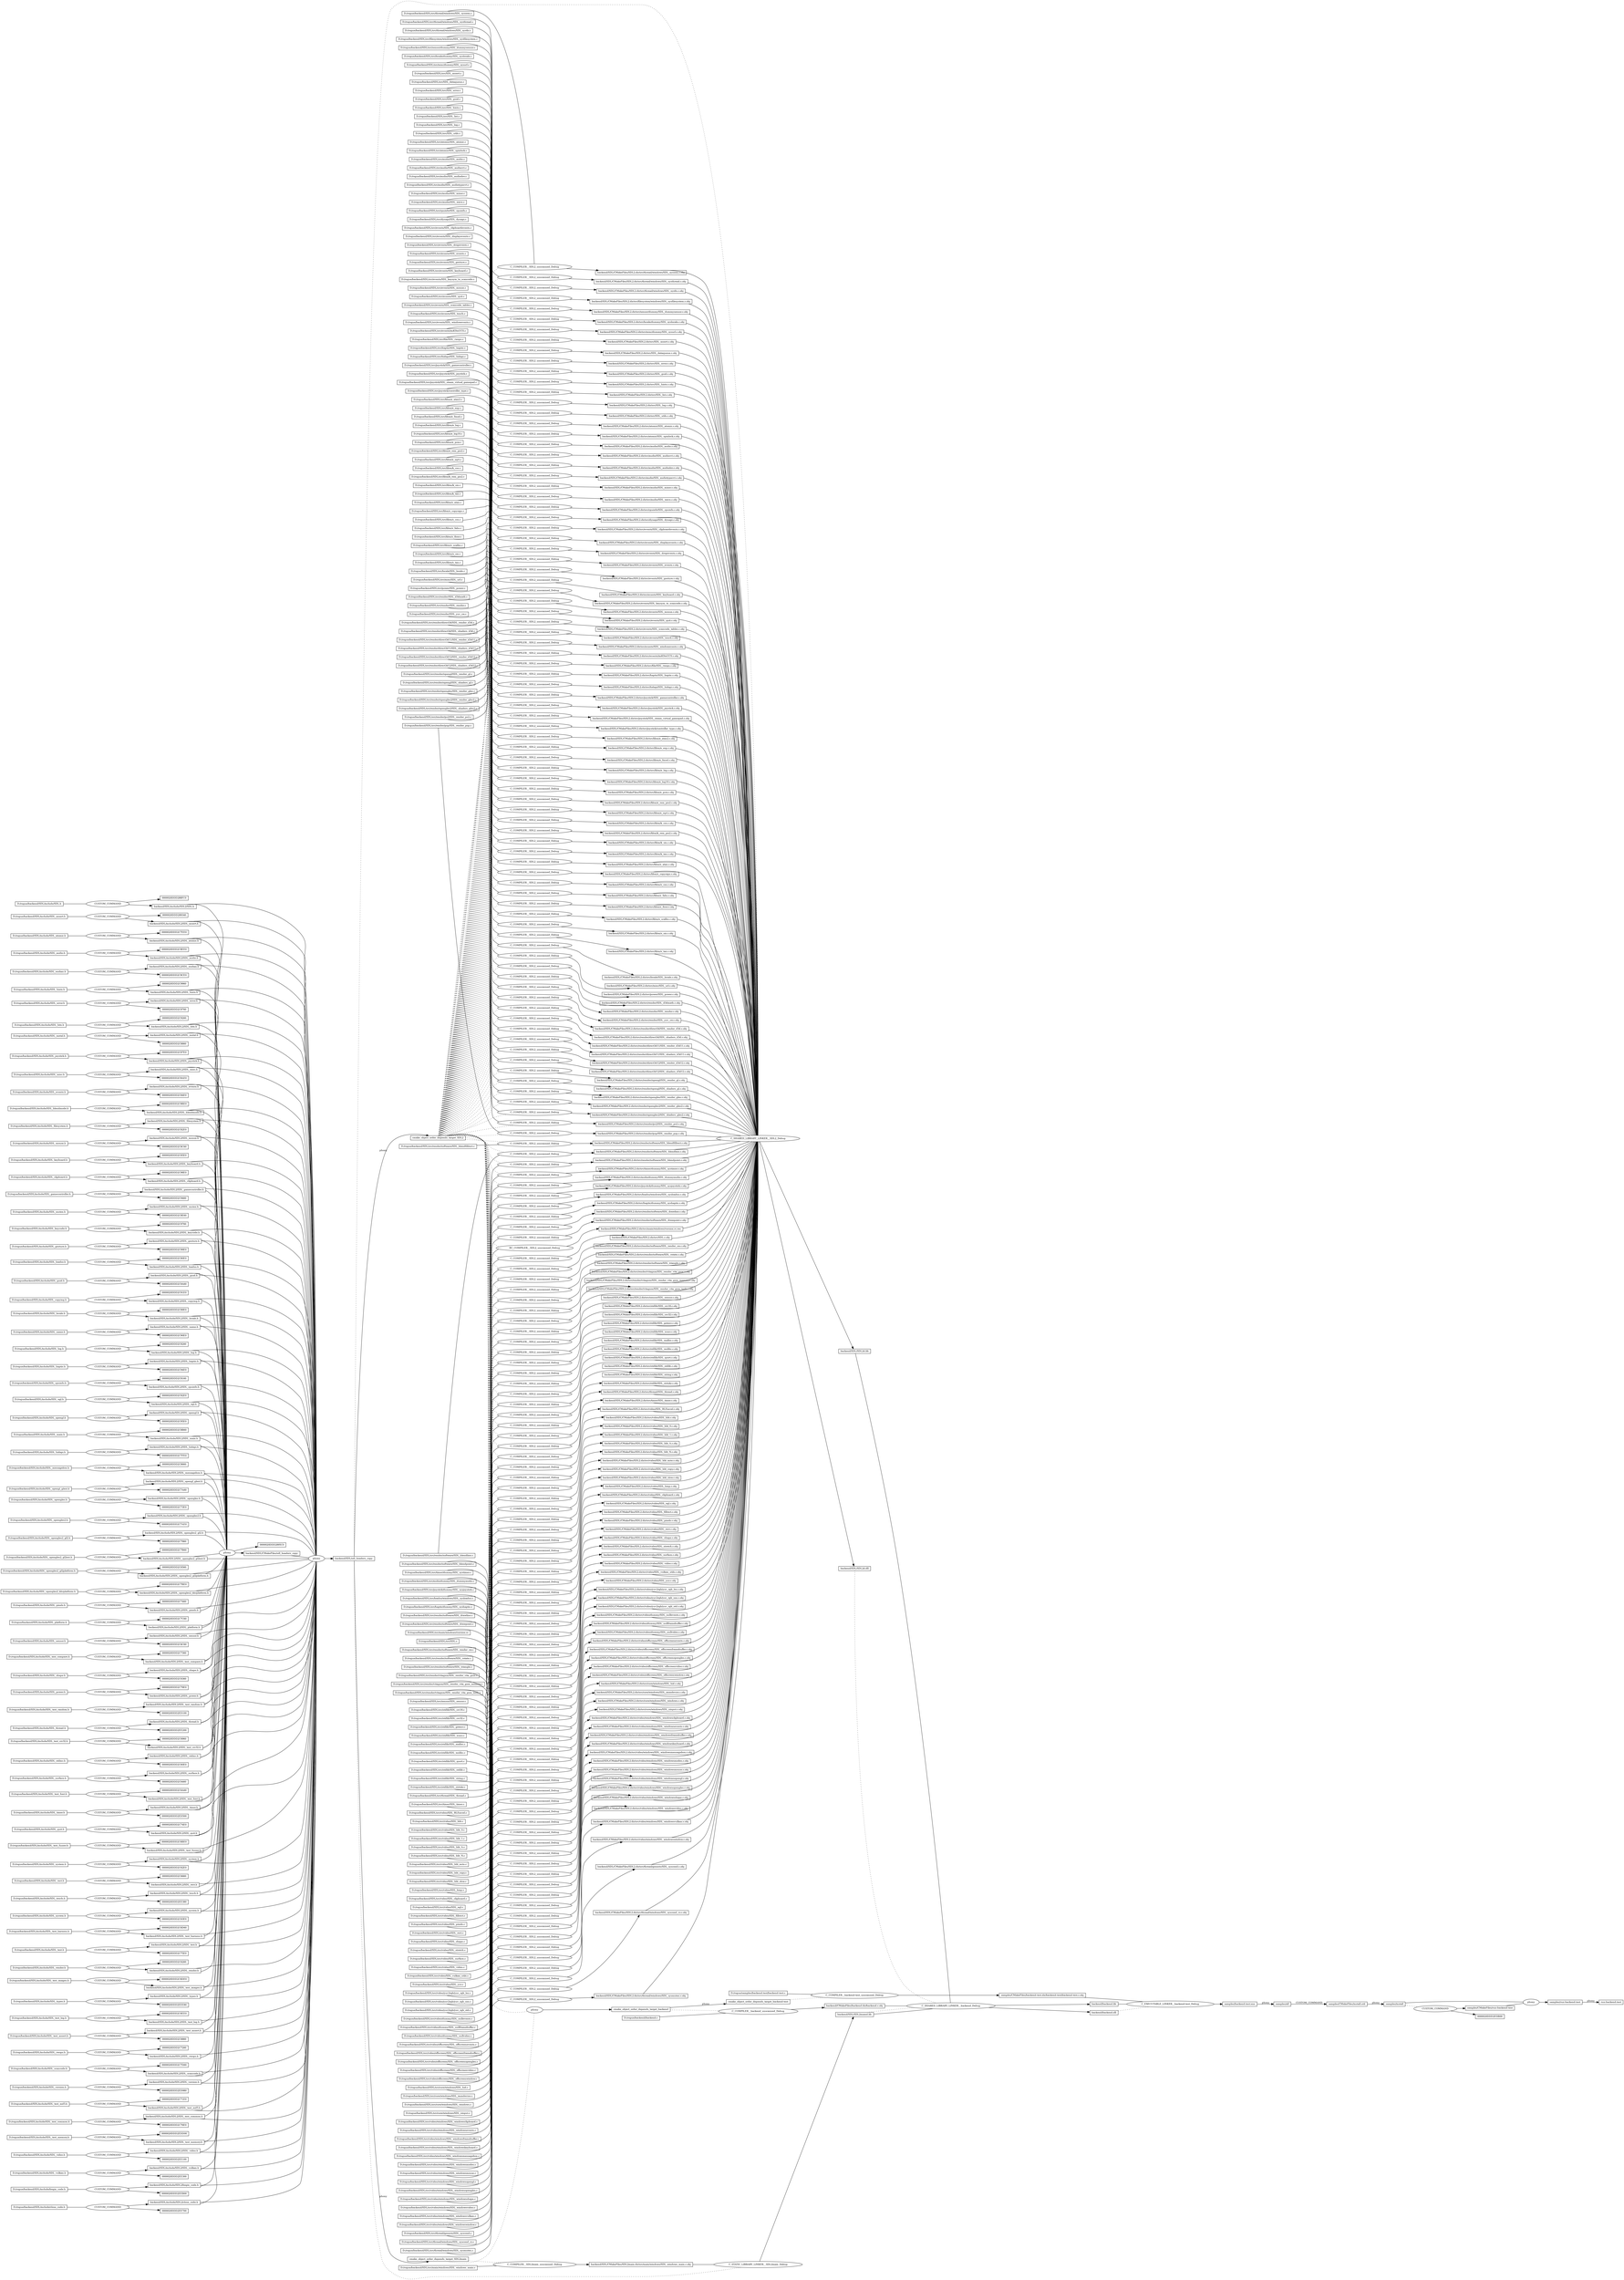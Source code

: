 digraph ninja {
rankdir="LR"
node [fontsize=10, shape=box, height=0.25]
edge [fontsize=10]
"0000020DDD2EFE80" [label="run-backend-test"]
"0000020DDD2EDA00" -> "0000020DDD2EFE80" [label=" phony"]
"0000020DDD2EDA00" [label="samples/run-backend-test"]
"0000020DDD2CBCD0" [label="phony", shape=ellipse]
"0000020DDD2CBCD0" -> "0000020DDD2EDA00"
"0000020DDD2ED400" -> "0000020DDD2CBCD0" [arrowhead=none]
"0000020DDD2ED480" -> "0000020DDD2CBCD0" [arrowhead=none]
"0000020DDD2ED400" [label="samples/CMakeFiles/run-backend-test"]
"0000020DDD2CB970" [label="CUSTOM_COMMAND", shape=ellipse]
"0000020DDD2CB970" -> "0000020DDD2ED400"
"0000020DDD2CB970" -> "0000020DDD2EDB00"
"0000020DDD2ED480" -> "0000020DDD2CB970" [arrowhead=none style=dotted]
"0000020DDD2ED480" [label="samples/install"]
"0000020DDD2EED00" -> "0000020DDD2ED480" [label=" phony"]
"0000020DDD2EED00" [label="samples/CMakeFiles/install.util"]
"0000020DDD2ED880" -> "0000020DDD2EED00" [label=" CUSTOM_COMMAND"]
"0000020DDD2ED880" [label="samples/all"]
"0000020DDD2EEA80" -> "0000020DDD2ED880" [label=" phony"]
"0000020DDD2EEA80" [label="samples/backend-test.exe"]
"0000020DDD2CB190" [label="C_EXECUTABLE_LINKER__backend-test_Debug", shape=ellipse]
"0000020DDD2CB190" -> "0000020DDD2EEA80"
"0000020DDD2EE280" -> "0000020DDD2CB190" [arrowhead=none]
"0000020DDD0F65E0" -> "0000020DDD2CB190" [arrowhead=none]
"0000020DDD0F6760" -> "0000020DDD2CB190" [arrowhead=none style=dotted]
"0000020DDD2EE280" [label="samples/CMakeFiles/backend-test.dir/backend-test/backend-test.c.obj"]
"0000020DDD2CA410" [label="C_COMPILER__backend-test_unscanned_Debug", shape=ellipse]
"0000020DDD2CA410" -> "0000020DDD2EE280"
"0000020DDD2ED300" -> "0000020DDD2CA410" [arrowhead=none]
"0000020DDD2EED80" -> "0000020DDD2CA410" [arrowhead=none style=dotted]
"0000020DDD2ED300" [label="D:/rogue/samples/backend-test/backend-test.c"]
"0000020DDD2EED80" [label="cmake_object_order_depends_target_backend-test"]
"0000020DDD0F62E0" -> "0000020DDD2EED80" [label=" phony"]
"0000020DDD0F62E0" [label="cmake_object_order_depends_target_backend"]
"0000020DDD032CA0" [label="phony", shape=ellipse]
"0000020DDD032CA0" -> "0000020DDD0F62E0"
"0000020DDD0F6AE0" -> "0000020DDD032CA0" [arrowhead=none style=dotted]
"0000020DDD0F69E0" -> "0000020DDD032CA0" [arrowhead=none style=dotted]
"0000020DDD0F6AE0" [label="cmake_object_order_depends_target_SDL2"]
"0000020DDD0F63E0" -> "0000020DDD0F6AE0" [label=" phony"]
"0000020DDD0F63E0" [label="backend/SDL/sdl_headers_copy"]
"0000020DDD200C40" [label="phony", shape=ellipse]
"0000020DDD200C40" -> "0000020DDD0F63E0"
"0000020DDD0F6460" -> "0000020DDD200C40" [arrowhead=none]
"0000020DDD0F64E0" -> "0000020DDD200C40" [arrowhead=none]
"0000020DDD2086D0" -> "0000020DDD200C40" [arrowhead=none]
"0000020DDD2077D0" -> "0000020DDD200C40" [arrowhead=none]
"0000020DDD208AD0" -> "0000020DDD200C40" [arrowhead=none]
"0000020DDD2082D0" -> "0000020DDD200C40" [arrowhead=none]
"0000020DDD2072D0" -> "0000020DDD200C40" [arrowhead=none]
"0000020DDD209150" -> "0000020DDD200C40" [arrowhead=none]
"0000020DDD2078D0" -> "0000020DDD200C40" [arrowhead=none]
"0000020DDD2074D0" -> "0000020DDD200C40" [arrowhead=none]
"0000020DDD2088D0" -> "0000020DDD200C40" [arrowhead=none]
"0000020DDD2084D0" -> "0000020DDD200C40" [arrowhead=none]
"0000020DDD208950" -> "0000020DDD200C40" [arrowhead=none]
"0000020DDD2087D0" -> "0000020DDD200C40" [arrowhead=none]
"0000020DDD207850" -> "0000020DDD200C40" [arrowhead=none]
"0000020DDD207E50" -> "0000020DDD200C40" [arrowhead=none]
"0000020DDD207450" -> "0000020DDD200C40" [arrowhead=none]
"0000020DDD207950" -> "0000020DDD200C40" [arrowhead=none]
"0000020DDD208FD0" -> "0000020DDD200C40" [arrowhead=none]
"0000020DDD208B50" -> "0000020DDD200C40" [arrowhead=none]
"0000020DDD208550" -> "0000020DDD200C40" [arrowhead=none]
"0000020DDD208CD0" -> "0000020DDD200C40" [arrowhead=none]
"0000020DDD2073D0" -> "0000020DDD200C40" [arrowhead=none]
"0000020DDD2079D0" -> "0000020DDD200C40" [arrowhead=none]
"0000020DDD207B50" -> "0000020DDD200C40" [arrowhead=none]
"0000020DDD208750" -> "0000020DDD200C40" [arrowhead=none]
"0000020DDD2091D0" -> "0000020DDD200C40" [arrowhead=none]
"0000020DDD208DD0" -> "0000020DDD200C40" [arrowhead=none]
"0000020DDD207350" -> "0000020DDD200C40" [arrowhead=none]
"0000020DDD207550" -> "0000020DDD200C40" [arrowhead=none]
"0000020DDD207BD0" -> "0000020DDD200C40" [arrowhead=none]
"0000020DDD207750" -> "0000020DDD200C40" [arrowhead=none]
"0000020DDD208BD0" -> "0000020DDD200C40" [arrowhead=none]
"0000020DDD208850" -> "0000020DDD200C40" [arrowhead=none]
"0000020DDD208C50" -> "0000020DDD200C40" [arrowhead=none]
"0000020DDD208A50" -> "0000020DDD200C40" [arrowhead=none]
"0000020DDD207AD0" -> "0000020DDD200C40" [arrowhead=none]
"0000020DDD2080D0" -> "0000020DDD200C40" [arrowhead=none]
"0000020DDD2076D0" -> "0000020DDD200C40" [arrowhead=none]
"0000020DDD207C50" -> "0000020DDD200C40" [arrowhead=none]
"0000020DDD2075D0" -> "0000020DDD200C40" [arrowhead=none]
"0000020DDD208E50" -> "0000020DDD200C40" [arrowhead=none]
"0000020DDD207A50" -> "0000020DDD200C40" [arrowhead=none]
"0000020DDD207CD0" -> "0000020DDD200C40" [arrowhead=none]
"0000020DDD2089D0" -> "0000020DDD200C40" [arrowhead=none]
"0000020DDD2085D0" -> "0000020DDD200C40" [arrowhead=none]
"0000020DDD207650" -> "0000020DDD200C40" [arrowhead=none]
"0000020DDD2090D0" -> "0000020DDD200C40" [arrowhead=none]
"0000020DDD207D50" -> "0000020DDD200C40" [arrowhead=none]
"0000020DDD207DD0" -> "0000020DDD200C40" [arrowhead=none]
"0000020DDD208D50" -> "0000020DDD200C40" [arrowhead=none]
"0000020DDD208150" -> "0000020DDD200C40" [arrowhead=none]
"0000020DDD207ED0" -> "0000020DDD200C40" [arrowhead=none]
"0000020DDD2081D0" -> "0000020DDD200C40" [arrowhead=none]
"0000020DDD207F50" -> "0000020DDD200C40" [arrowhead=none]
"0000020DDD208ED0" -> "0000020DDD200C40" [arrowhead=none]
"0000020DDD207FD0" -> "0000020DDD200C40" [arrowhead=none]
"0000020DDD208050" -> "0000020DDD200C40" [arrowhead=none]
"0000020DDD208250" -> "0000020DDD200C40" [arrowhead=none]
"0000020DDD208350" -> "0000020DDD200C40" [arrowhead=none]
"0000020DDD208F50" -> "0000020DDD200C40" [arrowhead=none]
"0000020DDD2083D0" -> "0000020DDD200C40" [arrowhead=none]
"0000020DDD208450" -> "0000020DDD200C40" [arrowhead=none]
"0000020DDD209050" -> "0000020DDD200C40" [arrowhead=none]
"0000020DDD208650" -> "0000020DDD200C40" [arrowhead=none]
"0000020DDD20DDA0" -> "0000020DDD200C40" [arrowhead=none]
"0000020DDD20DB20" -> "0000020DDD200C40" [arrowhead=none]
"0000020DDD20CC20" -> "0000020DDD200C40" [arrowhead=none]
"0000020DDD20DF20" -> "0000020DDD200C40" [arrowhead=none]
"0000020DDD20D720" -> "0000020DDD200C40" [arrowhead=none]
"0000020DDD20DCA0" -> "0000020DDD200C40" [arrowhead=none]
"0000020DDD20D8A0" -> "0000020DDD200C40" [arrowhead=none]
"0000020DDD20DD20" -> "0000020DDD200C40" [arrowhead=none]
"0000020DDD20DBA0" -> "0000020DDD200C40" [arrowhead=none]
"0000020DDD20CCA0" -> "0000020DDD200C40" [arrowhead=none]
"0000020DDD20D220" -> "0000020DDD200C40" [arrowhead=none]
"0000020DDD20C820" -> "0000020DDD200C40" [arrowhead=none]
"0000020DDD20CD20" -> "0000020DDD200C40" [arrowhead=none]
"0000020DDD0F6460" [label="backend/SDL/CMakeFiles/sdl_headers_copy"]
"0000020DDD2B2300" [label="phony", shape=ellipse]
"0000020DDD2B2300" -> "0000020DDD0F6460"
"0000020DDD2B2300" -> "0000020DDD2895C0"
"0000020DDD0F64E0" -> "0000020DDD2B2300" [arrowhead=none]
"0000020DDD2086D0" -> "0000020DDD2B2300" [arrowhead=none]
"0000020DDD2077D0" -> "0000020DDD2B2300" [arrowhead=none]
"0000020DDD208AD0" -> "0000020DDD2B2300" [arrowhead=none]
"0000020DDD2082D0" -> "0000020DDD2B2300" [arrowhead=none]
"0000020DDD2072D0" -> "0000020DDD2B2300" [arrowhead=none]
"0000020DDD209150" -> "0000020DDD2B2300" [arrowhead=none]
"0000020DDD2078D0" -> "0000020DDD2B2300" [arrowhead=none]
"0000020DDD2074D0" -> "0000020DDD2B2300" [arrowhead=none]
"0000020DDD2088D0" -> "0000020DDD2B2300" [arrowhead=none]
"0000020DDD2084D0" -> "0000020DDD2B2300" [arrowhead=none]
"0000020DDD208950" -> "0000020DDD2B2300" [arrowhead=none]
"0000020DDD2087D0" -> "0000020DDD2B2300" [arrowhead=none]
"0000020DDD207850" -> "0000020DDD2B2300" [arrowhead=none]
"0000020DDD207E50" -> "0000020DDD2B2300" [arrowhead=none]
"0000020DDD207450" -> "0000020DDD2B2300" [arrowhead=none]
"0000020DDD207950" -> "0000020DDD2B2300" [arrowhead=none]
"0000020DDD208FD0" -> "0000020DDD2B2300" [arrowhead=none]
"0000020DDD208B50" -> "0000020DDD2B2300" [arrowhead=none]
"0000020DDD208550" -> "0000020DDD2B2300" [arrowhead=none]
"0000020DDD208CD0" -> "0000020DDD2B2300" [arrowhead=none]
"0000020DDD2073D0" -> "0000020DDD2B2300" [arrowhead=none]
"0000020DDD2079D0" -> "0000020DDD2B2300" [arrowhead=none]
"0000020DDD207B50" -> "0000020DDD2B2300" [arrowhead=none]
"0000020DDD208750" -> "0000020DDD2B2300" [arrowhead=none]
"0000020DDD2091D0" -> "0000020DDD2B2300" [arrowhead=none]
"0000020DDD208DD0" -> "0000020DDD2B2300" [arrowhead=none]
"0000020DDD207350" -> "0000020DDD2B2300" [arrowhead=none]
"0000020DDD207550" -> "0000020DDD2B2300" [arrowhead=none]
"0000020DDD207BD0" -> "0000020DDD2B2300" [arrowhead=none]
"0000020DDD207750" -> "0000020DDD2B2300" [arrowhead=none]
"0000020DDD208BD0" -> "0000020DDD2B2300" [arrowhead=none]
"0000020DDD208850" -> "0000020DDD2B2300" [arrowhead=none]
"0000020DDD208C50" -> "0000020DDD2B2300" [arrowhead=none]
"0000020DDD208A50" -> "0000020DDD2B2300" [arrowhead=none]
"0000020DDD207AD0" -> "0000020DDD2B2300" [arrowhead=none]
"0000020DDD2080D0" -> "0000020DDD2B2300" [arrowhead=none]
"0000020DDD2076D0" -> "0000020DDD2B2300" [arrowhead=none]
"0000020DDD207C50" -> "0000020DDD2B2300" [arrowhead=none]
"0000020DDD2075D0" -> "0000020DDD2B2300" [arrowhead=none]
"0000020DDD208E50" -> "0000020DDD2B2300" [arrowhead=none]
"0000020DDD207A50" -> "0000020DDD2B2300" [arrowhead=none]
"0000020DDD207CD0" -> "0000020DDD2B2300" [arrowhead=none]
"0000020DDD2089D0" -> "0000020DDD2B2300" [arrowhead=none]
"0000020DDD2085D0" -> "0000020DDD2B2300" [arrowhead=none]
"0000020DDD207650" -> "0000020DDD2B2300" [arrowhead=none]
"0000020DDD2090D0" -> "0000020DDD2B2300" [arrowhead=none]
"0000020DDD207D50" -> "0000020DDD2B2300" [arrowhead=none]
"0000020DDD207DD0" -> "0000020DDD2B2300" [arrowhead=none]
"0000020DDD208D50" -> "0000020DDD2B2300" [arrowhead=none]
"0000020DDD208150" -> "0000020DDD2B2300" [arrowhead=none]
"0000020DDD207ED0" -> "0000020DDD2B2300" [arrowhead=none]
"0000020DDD2081D0" -> "0000020DDD2B2300" [arrowhead=none]
"0000020DDD207F50" -> "0000020DDD2B2300" [arrowhead=none]
"0000020DDD208ED0" -> "0000020DDD2B2300" [arrowhead=none]
"0000020DDD207FD0" -> "0000020DDD2B2300" [arrowhead=none]
"0000020DDD208050" -> "0000020DDD2B2300" [arrowhead=none]
"0000020DDD208250" -> "0000020DDD2B2300" [arrowhead=none]
"0000020DDD208350" -> "0000020DDD2B2300" [arrowhead=none]
"0000020DDD208F50" -> "0000020DDD2B2300" [arrowhead=none]
"0000020DDD2083D0" -> "0000020DDD2B2300" [arrowhead=none]
"0000020DDD208450" -> "0000020DDD2B2300" [arrowhead=none]
"0000020DDD209050" -> "0000020DDD2B2300" [arrowhead=none]
"0000020DDD208650" -> "0000020DDD2B2300" [arrowhead=none]
"0000020DDD20DDA0" -> "0000020DDD2B2300" [arrowhead=none]
"0000020DDD20DB20" -> "0000020DDD2B2300" [arrowhead=none]
"0000020DDD20CC20" -> "0000020DDD2B2300" [arrowhead=none]
"0000020DDD20DF20" -> "0000020DDD2B2300" [arrowhead=none]
"0000020DDD20D720" -> "0000020DDD2B2300" [arrowhead=none]
"0000020DDD20DCA0" -> "0000020DDD2B2300" [arrowhead=none]
"0000020DDD20D8A0" -> "0000020DDD2B2300" [arrowhead=none]
"0000020DDD20DD20" -> "0000020DDD2B2300" [arrowhead=none]
"0000020DDD20DBA0" -> "0000020DDD2B2300" [arrowhead=none]
"0000020DDD20CCA0" -> "0000020DDD2B2300" [arrowhead=none]
"0000020DDD20D220" -> "0000020DDD2B2300" [arrowhead=none]
"0000020DDD20C820" -> "0000020DDD2B2300" [arrowhead=none]
"0000020DDD20CD20" -> "0000020DDD2B2300" [arrowhead=none]
"0000020DDD0F64E0" [label="backend/SDL/include/SDL2/SDL.h"]
"0000020DDD2B2420" [label="CUSTOM_COMMAND", shape=ellipse]
"0000020DDD2B2420" -> "0000020DDD0F64E0"
"0000020DDD2B2420" -> "0000020DDD288FC0"
"0000020DDD28A2C0" -> "0000020DDD2B2420" [arrowhead=none]
"0000020DDD28A2C0" [label="D:/rogue/backend/SDL/include/SDL.h"]
"0000020DDD2086D0" [label="backend/SDL/include/SDL2/SDL_assert.h"]
"0000020DDD2B24B0" [label="CUSTOM_COMMAND", shape=ellipse]
"0000020DDD2B24B0" -> "0000020DDD2086D0"
"0000020DDD2B24B0" -> "0000020DDD289340"
"0000020DDD289640" -> "0000020DDD2B24B0" [arrowhead=none]
"0000020DDD289640" [label="D:/rogue/backend/SDL/include/SDL_assert.h"]
"0000020DDD2077D0" [label="backend/SDL/include/SDL2/SDL_atomic.h"]
"0000020DDD2B3860" [label="CUSTOM_COMMAND", shape=ellipse]
"0000020DDD2B3860" -> "0000020DDD2077D0"
"0000020DDD2B3860" -> "0000020DDD2C7EE0"
"0000020DDD2C83E0" -> "0000020DDD2B3860" [arrowhead=none]
"0000020DDD2C83E0" [label="D:/rogue/backend/SDL/include/SDL_atomic.h"]
"0000020DDD208AD0" [label="backend/SDL/include/SDL2/SDL_audio.h"]
"0000020DDD2B2780" [label="CUSTOM_COMMAND", shape=ellipse]
"0000020DDD2B2780" -> "0000020DDD208AD0"
"0000020DDD2B2780" -> "0000020DDD2C8EE0"
"0000020DDD2C9360" -> "0000020DDD2B2780" [arrowhead=none]
"0000020DDD2C9360" [label="D:/rogue/backend/SDL/include/SDL_audio.h"]
"0000020DDD2082D0" [label="backend/SDL/include/SDL2/SDL_bits.h"]
"0000020DDD2B2810" [label="CUSTOM_COMMAND", shape=ellipse]
"0000020DDD2B2810" -> "0000020DDD2082D0"
"0000020DDD2B2810" -> "0000020DDD2C9260"
"0000020DDD2C8F60" -> "0000020DDD2B2810" [arrowhead=none]
"0000020DDD2C8F60" [label="D:/rogue/backend/SDL/include/SDL_bits.h"]
"0000020DDD2072D0" [label="backend/SDL/include/SDL2/SDL_blendmode.h"]
"0000020DDD2B29C0" [label="CUSTOM_COMMAND", shape=ellipse]
"0000020DDD2B29C0" -> "0000020DDD2072D0"
"0000020DDD2B29C0" -> "0000020DDD2C9BE0"
"0000020DDD2C8360" -> "0000020DDD2B29C0" [arrowhead=none]
"0000020DDD2C8360" [label="D:/rogue/backend/SDL/include/SDL_blendmode.h"]
"0000020DDD209150" [label="backend/SDL/include/SDL2/SDL_clipboard.h"]
"0000020DDD2B2DB0" [label="CUSTOM_COMMAND", shape=ellipse]
"0000020DDD2B2DB0" -> "0000020DDD209150"
"0000020DDD2B2DB0" -> "0000020DDD2C98E0"
"0000020DDD2C96E0" -> "0000020DDD2B2DB0" [arrowhead=none]
"0000020DDD2C96E0" [label="D:/rogue/backend/SDL/include/SDL_clipboard.h"]
"0000020DDD2078D0" [label="backend/SDL/include/SDL2/SDL_copying.h"]
"0000020DDD2B2E40" [label="CUSTOM_COMMAND", shape=ellipse]
"0000020DDD2B2E40" -> "0000020DDD2078D0"
"0000020DDD2B2E40" -> "0000020DDD2C91E0"
"0000020DDD2C97E0" -> "0000020DDD2B2E40" [arrowhead=none]
"0000020DDD2C97E0" [label="D:/rogue/backend/SDL/include/SDL_copying.h"]
"0000020DDD2074D0" [label="backend/SDL/include/SDL2/SDL_cpuinfo.h"]
"0000020DDD281660" [label="CUSTOM_COMMAND", shape=ellipse]
"0000020DDD281660" -> "0000020DDD2074D0"
"0000020DDD281660" -> "0000020DDD2C8160"
"0000020DDD2C7F60" -> "0000020DDD281660" [arrowhead=none]
"0000020DDD2C7F60" [label="D:/rogue/backend/SDL/include/SDL_cpuinfo.h"]
"0000020DDD2088D0" [label="backend/SDL/include/SDL2/SDL_egl.h"]
"0000020DDD2CD980" [label="CUSTOM_COMMAND", shape=ellipse]
"0000020DDD2CD980" -> "0000020DDD2088D0"
"0000020DDD2CD980" -> "0000020DDD2C92E0"
"0000020DDD2C9C60" -> "0000020DDD2CD980" [arrowhead=none]
"0000020DDD2C9C60" [label="D:/rogue/backend/SDL/include/SDL_egl.h"]
"0000020DDD2084D0" [label="backend/SDL/include/SDL2/SDL_endian.h"]
"0000020DDD2CD620" [label="CUSTOM_COMMAND", shape=ellipse]
"0000020DDD2CD620" -> "0000020DDD2084D0"
"0000020DDD2CD620" -> "0000020DDD2C9CE0"
"0000020DDD2C9660" -> "0000020DDD2CD620" [arrowhead=none]
"0000020DDD2C9660" [label="D:/rogue/backend/SDL/include/SDL_endian.h"]
"0000020DDD208950" [label="backend/SDL/include/SDL2/SDL_error.h"]
"0000020DDD2CD590" [label="CUSTOM_COMMAND", shape=ellipse]
"0000020DDD2CD590" -> "0000020DDD208950"
"0000020DDD2CD590" -> "0000020DDD2C8760"
"0000020DDD2C93E0" -> "0000020DDD2CD590" [arrowhead=none]
"0000020DDD2C93E0" [label="D:/rogue/backend/SDL/include/SDL_error.h"]
"0000020DDD2087D0" [label="backend/SDL/include/SDL2/SDL_events.h"]
"0000020DDD2CD110" [label="CUSTOM_COMMAND", shape=ellipse]
"0000020DDD2CD110" -> "0000020DDD2087D0"
"0000020DDD2CD110" -> "0000020DDD2C84E0"
"0000020DDD2C9D60" -> "0000020DDD2CD110" [arrowhead=none]
"0000020DDD2C9D60" [label="D:/rogue/backend/SDL/include/SDL_events.h"]
"0000020DDD207850" [label="backend/SDL/include/SDL2/SDL_filesystem.h"]
"0000020DDD2CD6B0" [label="CUSTOM_COMMAND", shape=ellipse]
"0000020DDD2CD6B0" -> "0000020DDD207850"
"0000020DDD2CD6B0" -> "0000020DDD2C82E0"
"0000020DDD2C8960" -> "0000020DDD2CD6B0" [arrowhead=none]
"0000020DDD2C8960" [label="D:/rogue/backend/SDL/include/SDL_filesystem.h"]
"0000020DDD207E50" [label="backend/SDL/include/SDL2/SDL_gamecontroller.h"]
"0000020DDD2CDC50" [label="CUSTOM_COMMAND", shape=ellipse]
"0000020DDD2CDC50" -> "0000020DDD207E50"
"0000020DDD2CDC50" -> "0000020DDD2C9460"
"0000020DDD2C9860" -> "0000020DDD2CDC50" [arrowhead=none]
"0000020DDD2C9860" [label="D:/rogue/backend/SDL/include/SDL_gamecontroller.h"]
"0000020DDD207450" [label="backend/SDL/include/SDL2/SDL_gesture.h"]
"0000020DDD2CD3E0" [label="CUSTOM_COMMAND", shape=ellipse]
"0000020DDD2CD3E0" -> "0000020DDD207450"
"0000020DDD2CD3E0" -> "0000020DDD2C99E0"
"0000020DDD2C7E60" -> "0000020DDD2CD3E0" [arrowhead=none]
"0000020DDD2C7E60" [label="D:/rogue/backend/SDL/include/SDL_gesture.h"]
"0000020DDD207950" [label="backend/SDL/include/SDL2/SDL_guid.h"]
"0000020DDD2CDBC0" [label="CUSTOM_COMMAND", shape=ellipse]
"0000020DDD2CDBC0" -> "0000020DDD207950"
"0000020DDD2CDBC0" -> "0000020DDD2C9A60"
"0000020DDD2C9AE0" -> "0000020DDD2CDBC0" [arrowhead=none]
"0000020DDD2C9AE0" [label="D:/rogue/backend/SDL/include/SDL_guid.h"]
"0000020DDD208FD0" [label="backend/SDL/include/SDL2/SDL_haptic.h"]
"0000020DDD2CCA50" [label="CUSTOM_COMMAND", shape=ellipse]
"0000020DDD2CCA50" -> "0000020DDD208FD0"
"0000020DDD2CCA50" -> "0000020DDD2C94E0"
"0000020DDD2C8560" -> "0000020DDD2CCA50" [arrowhead=none]
"0000020DDD2C8560" [label="D:/rogue/backend/SDL/include/SDL_haptic.h"]
"0000020DDD208B50" [label="backend/SDL/include/SDL2/SDL_hidapi.h"]
"0000020DDD2CC810" [label="CUSTOM_COMMAND", shape=ellipse]
"0000020DDD2CC810" -> "0000020DDD208B50"
"0000020DDD2CC810" -> "0000020DDD2C7FE0"
"0000020DDD2C8060" -> "0000020DDD2CC810" [arrowhead=none]
"0000020DDD2C8060" [label="D:/rogue/backend/SDL/include/SDL_hidapi.h"]
"0000020DDD208550" [label="backend/SDL/include/SDL2/SDL_hints.h"]
"0000020DDD2CC8A0" [label="CUSTOM_COMMAND", shape=ellipse]
"0000020DDD2CC8A0" -> "0000020DDD208550"
"0000020DDD2CC8A0" -> "0000020DDD2C9960"
"0000020DDD2C8FE0" -> "0000020DDD2CC8A0" [arrowhead=none]
"0000020DDD2C8FE0" [label="D:/rogue/backend/SDL/include/SDL_hints.h"]
"0000020DDD208CD0" [label="backend/SDL/include/SDL2/SDL_joystick.h"]
"0000020DDD2CCAE0" [label="CUSTOM_COMMAND", shape=ellipse]
"0000020DDD2CCAE0" -> "0000020DDD208CD0"
"0000020DDD2CCAE0" -> "0000020DDD2C87E0"
"0000020DDD2C8460" -> "0000020DDD2CCAE0" [arrowhead=none]
"0000020DDD2C8460" [label="D:/rogue/backend/SDL/include/SDL_joystick.h"]
"0000020DDD2073D0" [label="backend/SDL/include/SDL2/SDL_keyboard.h"]
"0000020DDD2CD470" [label="CUSTOM_COMMAND", shape=ellipse]
"0000020DDD2CD470" -> "0000020DDD2073D0"
"0000020DDD2CD470" -> "0000020DDD2C85E0"
"0000020DDD2C9560" -> "0000020DDD2CD470" [arrowhead=none]
"0000020DDD2C9560" [label="D:/rogue/backend/SDL/include/SDL_keyboard.h"]
"0000020DDD2079D0" [label="backend/SDL/include/SDL2/SDL_keycode.h"]
"0000020DDD2CD8F0" [label="CUSTOM_COMMAND", shape=ellipse]
"0000020DDD2CD8F0" -> "0000020DDD2079D0"
"0000020DDD2CD8F0" -> "0000020DDD2C9760"
"0000020DDD2C9B60" -> "0000020DDD2CD8F0" [arrowhead=none]
"0000020DDD2C9B60" [label="D:/rogue/backend/SDL/include/SDL_keycode.h"]
"0000020DDD207B50" [label="backend/SDL/include/SDL2/SDL_loadso.h"]
"0000020DDD2CCED0" [label="CUSTOM_COMMAND", shape=ellipse]
"0000020DDD2CCED0" -> "0000020DDD207B50"
"0000020DDD2CCED0" -> "0000020DDD2C80E0"
"0000020DDD2C81E0" -> "0000020DDD2CCED0" [arrowhead=none]
"0000020DDD2C81E0" [label="D:/rogue/backend/SDL/include/SDL_loadso.h"]
"0000020DDD208750" [label="backend/SDL/include/SDL2/SDL_locale.h"]
"0000020DDD2CDA10" [label="CUSTOM_COMMAND", shape=ellipse]
"0000020DDD2CDA10" -> "0000020DDD208750"
"0000020DDD2CDA10" -> "0000020DDD2C89E0"
"0000020DDD2C8CE0" -> "0000020DDD2CDA10" [arrowhead=none]
"0000020DDD2C8CE0" [label="D:/rogue/backend/SDL/include/SDL_locale.h"]
"0000020DDD2091D0" [label="backend/SDL/include/SDL2/SDL_log.h"]
"0000020DDD2CD740" [label="CUSTOM_COMMAND", shape=ellipse]
"0000020DDD2CD740" -> "0000020DDD2091D0"
"0000020DDD2CD740" -> "0000020DDD2C8260"
"0000020DDD2C8D60" -> "0000020DDD2CD740" [arrowhead=none]
"0000020DDD2C8D60" [label="D:/rogue/backend/SDL/include/SDL_log.h"]
"0000020DDD208DD0" [label="backend/SDL/include/SDL2/SDL_main.h"]
"0000020DDD2CCE40" [label="CUSTOM_COMMAND", shape=ellipse]
"0000020DDD2CCE40" -> "0000020DDD208DD0"
"0000020DDD2CCE40" -> "0000020DDD2C8B60"
"0000020DDD2C8A60" -> "0000020DDD2CCE40" [arrowhead=none]
"0000020DDD2C8A60" [label="D:/rogue/backend/SDL/include/SDL_main.h"]
"0000020DDD207350" [label="backend/SDL/include/SDL2/SDL_messagebox.h"]
"0000020DDD2CDCE0" [label="CUSTOM_COMMAND", shape=ellipse]
"0000020DDD2CDCE0" -> "0000020DDD207350"
"0000020DDD2CDCE0" -> "0000020DDD2C8660"
"0000020DDD2C86E0" -> "0000020DDD2CDCE0" [arrowhead=none]
"0000020DDD2C86E0" [label="D:/rogue/backend/SDL/include/SDL_messagebox.h"]
"0000020DDD207550" [label="backend/SDL/include/SDL2/SDL_metal.h"]
"0000020DDD2CDAA0" [label="CUSTOM_COMMAND", shape=ellipse]
"0000020DDD2CDAA0" -> "0000020DDD207550"
"0000020DDD2CDAA0" -> "0000020DDD2C8860"
"0000020DDD2C88E0" -> "0000020DDD2CDAA0" [arrowhead=none]
"0000020DDD2C88E0" [label="D:/rogue/backend/SDL/include/SDL_metal.h"]
"0000020DDD207BD0" [label="backend/SDL/include/SDL2/SDL_misc.h"]
"0000020DDD2CCB70" [label="CUSTOM_COMMAND", shape=ellipse]
"0000020DDD2CCB70" -> "0000020DDD207BD0"
"0000020DDD2CCB70" -> "0000020DDD2C8AE0"
"0000020DDD2C8BE0" -> "0000020DDD2CCB70" [arrowhead=none]
"0000020DDD2C8BE0" [label="D:/rogue/backend/SDL/include/SDL_misc.h"]
"0000020DDD207750" [label="backend/SDL/include/SDL2/SDL_mouse.h"]
"0000020DDD2CD1A0" [label="CUSTOM_COMMAND", shape=ellipse]
"0000020DDD2CD1A0" -> "0000020DDD207750"
"0000020DDD2CD1A0" -> "0000020DDD2C8C60"
"0000020DDD2C8DE0" -> "0000020DDD2CD1A0" [arrowhead=none]
"0000020DDD2C8DE0" [label="D:/rogue/backend/SDL/include/SDL_mouse.h"]
"0000020DDD208BD0" [label="backend/SDL/include/SDL2/SDL_mutex.h"]
"0000020DDD2CD7D0" [label="CUSTOM_COMMAND", shape=ellipse]
"0000020DDD2CD7D0" -> "0000020DDD208BD0"
"0000020DDD2CD7D0" -> "0000020DDD2C8E60"
"0000020DDD2C9060" -> "0000020DDD2CD7D0" [arrowhead=none]
"0000020DDD2C9060" [label="D:/rogue/backend/SDL/include/SDL_mutex.h"]
"0000020DDD208850" [label="backend/SDL/include/SDL2/SDL_name.h"]
"0000020DDD2CCC00" [label="CUSTOM_COMMAND", shape=ellipse]
"0000020DDD2CCC00" -> "0000020DDD208850"
"0000020DDD2CCC00" -> "0000020DDD2C90E0"
"0000020DDD2C9160" -> "0000020DDD2CCC00" [arrowhead=none]
"0000020DDD2C9160" [label="D:/rogue/backend/SDL/include/SDL_name.h"]
"0000020DDD208C50" [label="backend/SDL/include/SDL2/SDL_opengl.h"]
"0000020DDD2CD860" [label="CUSTOM_COMMAND", shape=ellipse]
"0000020DDD2CD860" -> "0000020DDD208C50"
"0000020DDD2CD860" -> "0000020DDD2C95E0"
"0000020DDD2C6B60" -> "0000020DDD2CD860" [arrowhead=none]
"0000020DDD2C6B60" [label="D:/rogue/backend/SDL/include/SDL_opengl.h"]
"0000020DDD208A50" [label="backend/SDL/include/SDL2/SDL_opengl_glext.h"]
"0000020DDD2CC6F0" [label="CUSTOM_COMMAND", shape=ellipse]
"0000020DDD2CC6F0" -> "0000020DDD208A50"
"0000020DDD2CC6F0" -> "0000020DDD2C7A60"
"0000020DDD2C6F60" -> "0000020DDD2CC6F0" [arrowhead=none]
"0000020DDD2C6F60" [label="D:/rogue/backend/SDL/include/SDL_opengl_glext.h"]
"0000020DDD207AD0" [label="backend/SDL/include/SDL2/SDL_opengles.h"]
"0000020DDD2CDD70" [label="CUSTOM_COMMAND", shape=ellipse]
"0000020DDD2CDD70" -> "0000020DDD207AD0"
"0000020DDD2CDD70" -> "0000020DDD2C73E0"
"0000020DDD2C7860" -> "0000020DDD2CDD70" [arrowhead=none]
"0000020DDD2C7860" [label="D:/rogue/backend/SDL/include/SDL_opengles.h"]
"0000020DDD2080D0" [label="backend/SDL/include/SDL2/SDL_opengles2.h"]
"0000020DDD2CD500" [label="CUSTOM_COMMAND", shape=ellipse]
"0000020DDD2CD500" -> "0000020DDD2080D0"
"0000020DDD2CD500" -> "0000020DDD2C7AE0"
"0000020DDD2C5EE0" -> "0000020DDD2CD500" [arrowhead=none]
"0000020DDD2C5EE0" [label="D:/rogue/backend/SDL/include/SDL_opengles2.h"]
"0000020DDD2076D0" [label="backend/SDL/include/SDL2/SDL_opengles2_gl2.h"]
"0000020DDD2CC270" [label="CUSTOM_COMMAND", shape=ellipse]
"0000020DDD2CC270" -> "0000020DDD2076D0"
"0000020DDD2CC270" -> "0000020DDD2C7960"
"0000020DDD2C64E0" -> "0000020DDD2CC270" [arrowhead=none]
"0000020DDD2C64E0" [label="D:/rogue/backend/SDL/include/SDL_opengles2_gl2.h"]
"0000020DDD207C50" [label="backend/SDL/include/SDL2/SDL_opengles2_gl2ext.h"]
"0000020DDD2CD230" [label="CUSTOM_COMMAND", shape=ellipse]
"0000020DDD2CD230" -> "0000020DDD207C50"
"0000020DDD2CD230" -> "0000020DDD2C7B60"
"0000020DDD2C5E60" -> "0000020DDD2CD230" [arrowhead=none]
"0000020DDD2C5E60" [label="D:/rogue/backend/SDL/include/SDL_opengles2_gl2ext.h"]
"0000020DDD2075D0" [label="backend/SDL/include/SDL2/SDL_opengles2_gl2platform.h"]
"0000020DDD2CD2C0" [label="CUSTOM_COMMAND", shape=ellipse]
"0000020DDD2CD2C0" -> "0000020DDD2075D0"
"0000020DDD2CD2C0" -> "0000020DDD2C6560"
"0000020DDD2C6160" -> "0000020DDD2CD2C0" [arrowhead=none]
"0000020DDD2C6160" [label="D:/rogue/backend/SDL/include/SDL_opengles2_gl2platform.h"]
"0000020DDD208E50" [label="backend/SDL/include/SDL2/SDL_opengles2_khrplatform.h"]
"0000020DDD2CC780" [label="CUSTOM_COMMAND", shape=ellipse]
"0000020DDD2CC780" -> "0000020DDD208E50"
"0000020DDD2CC780" -> "0000020DDD2C7BE0"
"0000020DDD2C6FE0" -> "0000020DDD2CC780" [arrowhead=none]
"0000020DDD2C6FE0" [label="D:/rogue/backend/SDL/include/SDL_opengles2_khrplatform.h"]
"0000020DDD207A50" [label="backend/SDL/include/SDL2/SDL_pixels.h"]
"0000020DDD2CC300" [label="CUSTOM_COMMAND", shape=ellipse]
"0000020DDD2CC300" -> "0000020DDD207A50"
"0000020DDD2CC300" -> "0000020DDD2C7460"
"0000020DDD2C78E0" -> "0000020DDD2CC300" [arrowhead=none]
"0000020DDD2C78E0" [label="D:/rogue/backend/SDL/include/SDL_pixels.h"]
"0000020DDD207CD0" [label="backend/SDL/include/SDL2/SDL_platform.h"]
"0000020DDD2CDB30" [label="CUSTOM_COMMAND", shape=ellipse]
"0000020DDD2CDB30" -> "0000020DDD207CD0"
"0000020DDD2CDB30" -> "0000020DDD2C7C60"
"0000020DDD2C5F60" -> "0000020DDD2CDB30" [arrowhead=none]
"0000020DDD2C5F60" [label="D:/rogue/backend/SDL/include/SDL_platform.h"]
"0000020DDD2089D0" [label="backend/SDL/include/SDL2/SDL_power.h"]
"0000020DDD2CC390" [label="CUSTOM_COMMAND", shape=ellipse]
"0000020DDD2CC390" -> "0000020DDD2089D0"
"0000020DDD2CC390" -> "0000020DDD2C79E0"
"0000020DDD2C65E0" -> "0000020DDD2CC390" [arrowhead=none]
"0000020DDD2C65E0" [label="D:/rogue/backend/SDL/include/SDL_power.h"]
"0000020DDD2085D0" [label="backend/SDL/include/SDL2/SDL_quit.h"]
"0000020DDD2CC420" [label="CUSTOM_COMMAND", shape=ellipse]
"0000020DDD2CC420" -> "0000020DDD2085D0"
"0000020DDD2CC420" -> "0000020DDD2C74E0"
"0000020DDD2C7560" -> "0000020DDD2CC420" [arrowhead=none]
"0000020DDD2C7560" [label="D:/rogue/backend/SDL/include/SDL_quit.h"]
"0000020DDD207650" [label="backend/SDL/include/SDL2/SDL_rect.h"]
"0000020DDD2CC4B0" [label="CUSTOM_COMMAND", shape=ellipse]
"0000020DDD2CC4B0" -> "0000020DDD207650"
"0000020DDD2CC4B0" -> "0000020DDD2C6660"
"0000020DDD2C66E0" -> "0000020DDD2CC4B0" [arrowhead=none]
"0000020DDD2C66E0" [label="D:/rogue/backend/SDL/include/SDL_rect.h"]
"0000020DDD2090D0" [label="backend/SDL/include/SDL2/SDL_render.h"]
"0000020DDD2CC540" [label="CUSTOM_COMMAND", shape=ellipse]
"0000020DDD2CC540" -> "0000020DDD2090D0"
"0000020DDD2CC540" -> "0000020DDD2C6260"
"0000020DDD2C7CE0" -> "0000020DDD2CC540" [arrowhead=none]
"0000020DDD2C7CE0" [label="D:/rogue/backend/SDL/include/SDL_render.h"]
"0000020DDD207D50" [label="backend/SDL/include/SDL2/SDL_rwops.h"]
"0000020DDD2CC5D0" [label="CUSTOM_COMMAND", shape=ellipse]
"0000020DDD2CC5D0" -> "0000020DDD207D50"
"0000020DDD2CC5D0" -> "0000020DDD2C7260"
"0000020DDD2C5FE0" -> "0000020DDD2CC5D0" [arrowhead=none]
"0000020DDD2C5FE0" [label="D:/rogue/backend/SDL/include/SDL_rwops.h"]
"0000020DDD207DD0" [label="backend/SDL/include/SDL2/SDL_scancode.h"]
"0000020DDD2CC660" [label="CUSTOM_COMMAND", shape=ellipse]
"0000020DDD2CC660" -> "0000020DDD207DD0"
"0000020DDD2CC660" -> "0000020DDD2C7D60"
"0000020DDD2C77E0" -> "0000020DDD2CC660" [arrowhead=none]
"0000020DDD2C77E0" [label="D:/rogue/backend/SDL/include/SDL_scancode.h"]
"0000020DDD208D50" [label="backend/SDL/include/SDL2/SDL_sensor.h"]
"0000020DDD2CCC90" [label="CUSTOM_COMMAND", shape=ellipse]
"0000020DDD2CCC90" -> "0000020DDD208D50"
"0000020DDD2CCC90" -> "0000020DDD2C6C60"
"0000020DDD2C7DE0" -> "0000020DDD2CCC90" [arrowhead=none]
"0000020DDD2C7DE0" [label="D:/rogue/backend/SDL/include/SDL_sensor.h"]
"0000020DDD208150" [label="backend/SDL/include/SDL2/SDL_shape.h"]
"0000020DDD2CC930" [label="CUSTOM_COMMAND", shape=ellipse]
"0000020DDD2CC930" -> "0000020DDD208150"
"0000020DDD2CC930" -> "0000020DDD2C6360"
"0000020DDD2C6060" -> "0000020DDD2CC930" [arrowhead=none]
"0000020DDD2C6060" [label="D:/rogue/backend/SDL/include/SDL_shape.h"]
"0000020DDD207ED0" [label="backend/SDL/include/SDL2/SDL_stdinc.h"]
"0000020DDD2CC9C0" [label="CUSTOM_COMMAND", shape=ellipse]
"0000020DDD2CC9C0" -> "0000020DDD207ED0"
"0000020DDD2CC9C0" -> "0000020DDD2C60E0"
"0000020DDD2C72E0" -> "0000020DDD2CC9C0" [arrowhead=none]
"0000020DDD2C72E0" [label="D:/rogue/backend/SDL/include/SDL_stdinc.h"]
"0000020DDD2081D0" [label="backend/SDL/include/SDL2/SDL_surface.h"]
"0000020DDD2CCD20" [label="CUSTOM_COMMAND", shape=ellipse]
"0000020DDD2CCD20" -> "0000020DDD2081D0"
"0000020DDD2CCD20" -> "0000020DDD2C6460"
"0000020DDD2C61E0" -> "0000020DDD2CCD20" [arrowhead=none]
"0000020DDD2C61E0" [label="D:/rogue/backend/SDL/include/SDL_surface.h"]
"0000020DDD207F50" [label="backend/SDL/include/SDL2/SDL_system.h"]
"0000020DDD2CD080" [label="CUSTOM_COMMAND", shape=ellipse]
"0000020DDD2CD080" -> "0000020DDD207F50"
"0000020DDD2CD080" -> "0000020DDD2C62E0"
"0000020DDD2C6760" -> "0000020DDD2CD080" [arrowhead=none]
"0000020DDD2C6760" [label="D:/rogue/backend/SDL/include/SDL_system.h"]
"0000020DDD208ED0" [label="backend/SDL/include/SDL2/SDL_syswm.h"]
"0000020DDD2CCDB0" [label="CUSTOM_COMMAND", shape=ellipse]
"0000020DDD2CCDB0" -> "0000020DDD208ED0"
"0000020DDD2CCDB0" -> "0000020DDD2C63E0"
"0000020DDD2C7060" -> "0000020DDD2CCDB0" [arrowhead=none]
"0000020DDD2C7060" [label="D:/rogue/backend/SDL/include/SDL_syswm.h"]
"0000020DDD207FD0" [label="backend/SDL/include/SDL2/SDL_test.h"]
"0000020DDD2CCF60" [label="CUSTOM_COMMAND", shape=ellipse]
"0000020DDD2CCF60" -> "0000020DDD207FD0"
"0000020DDD2CCF60" -> "0000020DDD2C75E0"
"0000020DDD2C67E0" -> "0000020DDD2CCF60" [arrowhead=none]
"0000020DDD2C67E0" [label="D:/rogue/backend/SDL/include/SDL_test.h"]
"0000020DDD208050" [label="backend/SDL/include/SDL2/SDL_test_assert.h"]
"0000020DDD2CCFF0" [label="CUSTOM_COMMAND", shape=ellipse]
"0000020DDD2CCFF0" -> "0000020DDD208050"
"0000020DDD2CCFF0" -> "0000020DDD2C6860"
"0000020DDD2C7660" -> "0000020DDD2CCFF0" [arrowhead=none]
"0000020DDD2C7660" [label="D:/rogue/backend/SDL/include/SDL_test_assert.h"]
"0000020DDD208250" [label="backend/SDL/include/SDL2/SDL_test_common.h"]
"0000020DDD2CD350" [label="CUSTOM_COMMAND", shape=ellipse]
"0000020DDD2CD350" -> "0000020DDD208250"
"0000020DDD2CD350" -> "0000020DDD2C76E0"
"0000020DDD2C7760" -> "0000020DDD2CD350" [arrowhead=none]
"0000020DDD2C7760" [label="D:/rogue/backend/SDL/include/SDL_test_common.h"]
"0000020DDD208350" [label="backend/SDL/include/SDL2/SDL_test_compare.h"]
"0000020DDD2CBE80" [label="CUSTOM_COMMAND", shape=ellipse]
"0000020DDD2CBE80" -> "0000020DDD208350"
"0000020DDD2CBE80" -> "0000020DDD2C7360"
"0000020DDD2C68E0" -> "0000020DDD2CBE80" [arrowhead=none]
"0000020DDD2C68E0" [label="D:/rogue/backend/SDL/include/SDL_test_compare.h"]
"0000020DDD208F50" [label="backend/SDL/include/SDL2/SDL_test_crc32.h"]
"0000020DDD2CC1E0" [label="CUSTOM_COMMAND", shape=ellipse]
"0000020DDD2CC1E0" -> "0000020DDD208F50"
"0000020DDD2CC1E0" -> "0000020DDD2C6960"
"0000020DDD2C69E0" -> "0000020DDD2CC1E0" [arrowhead=none]
"0000020DDD2C69E0" [label="D:/rogue/backend/SDL/include/SDL_test_crc32.h"]
"0000020DDD2083D0" [label="backend/SDL/include/SDL2/SDL_test_font.h"]
"0000020DDD2CA5C0" [label="CUSTOM_COMMAND", shape=ellipse]
"0000020DDD2CA5C0" -> "0000020DDD2083D0"
"0000020DDD2CA5C0" -> "0000020DDD2C6A60"
"0000020DDD2C6AE0" -> "0000020DDD2CA5C0" [arrowhead=none]
"0000020DDD2C6AE0" [label="D:/rogue/backend/SDL/include/SDL_test_font.h"]
"0000020DDD208450" [label="backend/SDL/include/SDL2/SDL_test_fuzzer.h"]
"0000020DDD2CBF10" [label="CUSTOM_COMMAND", shape=ellipse]
"0000020DDD2CBF10" -> "0000020DDD208450"
"0000020DDD2CBF10" -> "0000020DDD2C6BE0"
"0000020DDD2C6CE0" -> "0000020DDD2CBF10" [arrowhead=none]
"0000020DDD2C6CE0" [label="D:/rogue/backend/SDL/include/SDL_test_fuzzer.h"]
"0000020DDD209050" [label="backend/SDL/include/SDL2/SDL_test_harness.h"]
"0000020DDD2CB610" [label="CUSTOM_COMMAND", shape=ellipse]
"0000020DDD2CB610" -> "0000020DDD209050"
"0000020DDD2CB610" -> "0000020DDD2C6D60"
"0000020DDD2C70E0" -> "0000020DDD2CB610" [arrowhead=none]
"0000020DDD2C70E0" [label="D:/rogue/backend/SDL/include/SDL_test_harness.h"]
"0000020DDD208650" [label="backend/SDL/include/SDL2/SDL_test_images.h"]
"0000020DDD2CBBB0" [label="CUSTOM_COMMAND", shape=ellipse]
"0000020DDD2CBBB0" -> "0000020DDD208650"
"0000020DDD2CBBB0" -> "0000020DDD2C6DE0"
"0000020DDD2C6E60" -> "0000020DDD2CBBB0" [arrowhead=none]
"0000020DDD2C6E60" [label="D:/rogue/backend/SDL/include/SDL_test_images.h"]
"0000020DDD20DDA0" [label="backend/SDL/include/SDL2/SDL_test_log.h"]
"0000020DDD2CAEC0" [label="CUSTOM_COMMAND", shape=ellipse]
"0000020DDD2CAEC0" -> "0000020DDD20DDA0"
"0000020DDD2CAEC0" -> "0000020DDD2C6EE0"
"0000020DDD2C7160" -> "0000020DDD2CAEC0" [arrowhead=none]
"0000020DDD2C7160" [label="D:/rogue/backend/SDL/include/SDL_test_log.h"]
"0000020DDD20DB20" [label="backend/SDL/include/SDL2/SDL_test_md5.h"]
"0000020DDD2CB3D0" [label="CUSTOM_COMMAND", shape=ellipse]
"0000020DDD2CB3D0" -> "0000020DDD20DB20"
"0000020DDD2CB3D0" -> "0000020DDD2C71E0"
"0000020DDD2ED900" -> "0000020DDD2CB3D0" [arrowhead=none]
"0000020DDD2ED900" [label="D:/rogue/backend/SDL/include/SDL_test_md5.h"]
"0000020DDD20CC20" [label="backend/SDL/include/SDL2/SDL_test_memory.h"]
"0000020DDD2CC030" [label="CUSTOM_COMMAND", shape=ellipse]
"0000020DDD2CC030" -> "0000020DDD20CC20"
"0000020DDD2CC030" -> "0000020DDD2EDD00"
"0000020DDD2ED200" -> "0000020DDD2CC030" [arrowhead=none]
"0000020DDD2ED200" [label="D:/rogue/backend/SDL/include/SDL_test_memory.h"]
"0000020DDD20DF20" [label="backend/SDL/include/SDL2/SDL_test_random.h"]
"0000020DDD2CA650" [label="CUSTOM_COMMAND", shape=ellipse]
"0000020DDD2CA650" -> "0000020DDD20DF20"
"0000020DDD2CA650" -> "0000020DDD2ED100"
"0000020DDD2EE880" -> "0000020DDD2CA650" [arrowhead=none]
"0000020DDD2EE880" [label="D:/rogue/backend/SDL/include/SDL_test_random.h"]
"0000020DDD20D720" [label="backend/SDL/include/SDL2/SDL_thread.h"]
"0000020DDD2CAF50" [label="CUSTOM_COMMAND", shape=ellipse]
"0000020DDD2CAF50" -> "0000020DDD20D720"
"0000020DDD2CAF50" -> "0000020DDD2EE200"
"0000020DDD2ED380" -> "0000020DDD2CAF50" [arrowhead=none]
"0000020DDD2ED380" [label="D:/rogue/backend/SDL/include/SDL_thread.h"]
"0000020DDD20DCA0" [label="backend/SDL/include/SDL2/SDL_timer.h"]
"0000020DDD2CABF0" [label="CUSTOM_COMMAND", shape=ellipse]
"0000020DDD2CABF0" -> "0000020DDD20DCA0"
"0000020DDD2CABF0" -> "0000020DDD2ED500"
"0000020DDD2ED700" -> "0000020DDD2CABF0" [arrowhead=none]
"0000020DDD2ED700" [label="D:/rogue/backend/SDL/include/SDL_timer.h"]
"0000020DDD20D8A0" [label="backend/SDL/include/SDL2/SDL_touch.h"]
"0000020DDD2CAFE0" [label="CUSTOM_COMMAND", shape=ellipse]
"0000020DDD2CAFE0" -> "0000020DDD20D8A0"
"0000020DDD2CAFE0" -> "0000020DDD2EE380"
"0000020DDD2EE600" -> "0000020DDD2CAFE0" [arrowhead=none]
"0000020DDD2EE600" [label="D:/rogue/backend/SDL/include/SDL_touch.h"]
"0000020DDD20DD20" [label="backend/SDL/include/SDL2/SDL_types.h"]
"0000020DDD2CC0C0" [label="CUSTOM_COMMAND", shape=ellipse]
"0000020DDD2CC0C0" -> "0000020DDD20DD20"
"0000020DDD2CC0C0" -> "0000020DDD2EEE80"
"0000020DDD2EE500" -> "0000020DDD2CC0C0" [arrowhead=none]
"0000020DDD2EE500" [label="D:/rogue/backend/SDL/include/SDL_types.h"]
"0000020DDD20DBA0" [label="backend/SDL/include/SDL2/SDL_version.h"]
"0000020DDD2CB070" [label="CUSTOM_COMMAND", shape=ellipse]
"0000020DDD2CB070" -> "0000020DDD20DBA0"
"0000020DDD2CB070" -> "0000020DDD2ED980"
"0000020DDD2EDE00" -> "0000020DDD2CB070" [arrowhead=none]
"0000020DDD2EDE00" [label="D:/rogue/backend/SDL/include/SDL_version.h"]
"0000020DDD20CCA0" [label="backend/SDL/include/SDL2/SDL_video.h"]
"0000020DDD2CA890" [label="CUSTOM_COMMAND", shape=ellipse]
"0000020DDD2CA890" -> "0000020DDD20CCA0"
"0000020DDD2CA890" -> "0000020DDD2EE100"
"0000020DDD2ED780" -> "0000020DDD2CA890" [arrowhead=none]
"0000020DDD2ED780" [label="D:/rogue/backend/SDL/include/SDL_video.h"]
"0000020DDD20D220" [label="backend/SDL/include/SDL2/SDL_vulkan.h"]
"0000020DDD2CA0B0" [label="CUSTOM_COMMAND", shape=ellipse]
"0000020DDD2CA0B0" -> "0000020DDD20D220"
"0000020DDD2CA0B0" -> "0000020DDD2EE300"
"0000020DDD2EEA00" -> "0000020DDD2CA0B0" [arrowhead=none]
"0000020DDD2EEA00" [label="D:/rogue/backend/SDL/include/SDL_vulkan.h"]
"0000020DDD20C820" [label="backend/SDL/include/SDL2/begin_code.h"]
"0000020DDD2CB6A0" [label="CUSTOM_COMMAND", shape=ellipse]
"0000020DDD2CB6A0" -> "0000020DDD20C820"
"0000020DDD2CB6A0" -> "0000020DDD2EEB00"
"0000020DDD2EDE80" -> "0000020DDD2CB6A0" [arrowhead=none]
"0000020DDD2EDE80" [label="D:/rogue/backend/SDL/include/begin_code.h"]
"0000020DDD20CD20" [label="backend/SDL/include/SDL2/close_code.h"]
"0000020DDD2CA770" [label="CUSTOM_COMMAND", shape=ellipse]
"0000020DDD2CA770" -> "0000020DDD20CD20"
"0000020DDD2CA770" -> "0000020DDD2EE700"
"0000020DDD2ED680" -> "0000020DDD2CA770" [arrowhead=none]
"0000020DDD2ED680" [label="D:/rogue/backend/SDL/include/close_code.h"]
"0000020DDD0F69E0" [label="cmake_object_order_depends_target_SDL2main"]
"0000020DDD0F63E0" -> "0000020DDD0F69E0" [label=" phony"]
"0000020DDD0F65E0" [label="backend/backend.lib"]
"0000020DDD201300" [label="C_SHARED_LIBRARY_LINKER__backend_Debug", shape=ellipse]
"0000020DDD201300" -> "0000020DDD0F6760"
"0000020DDD201300" -> "0000020DDD0F65E0"
"0000020DDD0F6A60" -> "0000020DDD201300" [arrowhead=none]
"0000020DDD0F6BE0" -> "0000020DDD201300" [arrowhead=none]
"0000020DDD0F6160" -> "0000020DDD201300" [arrowhead=none]
"0000020DDD0F6860" -> "0000020DDD201300" [arrowhead=none style=dotted]
"0000020DDD0F6BE0" -> "0000020DDD201300" [arrowhead=none style=dotted]
"0000020DDD0F6A60" [label="backend/CMakeFiles/backend.dir/backend.c.obj"]
"0000020DDD032D30" [label="C_COMPILER__backend_unscanned_Debug", shape=ellipse]
"0000020DDD032D30" -> "0000020DDD0F6A60"
"0000020DDD0F6B60" -> "0000020DDD032D30" [arrowhead=none]
"0000020DDD0F62E0" -> "0000020DDD032D30" [arrowhead=none style=dotted]
"0000020DDD0F6B60" [label="D:/rogue/backend/backend.c"]
"0000020DDD0F6BE0" [label="backend/SDL/SDL2maind.lib"]
"0000020DDD200F10" [label="C_STATIC_LIBRARY_LINKER__SDL2main_Debug", shape=ellipse]
"0000020DDD200F10" -> "0000020DDD0F6BE0"
"0000020DDD20DE20" -> "0000020DDD200F10" [arrowhead=none]
"0000020DDD0F63E0" -> "0000020DDD200F10" [arrowhead=none style=dotted]
"0000020DDD20DE20" [label="backend/SDL/CMakeFiles/SDL2main.dir/src/main/windows/SDL_windows_main.c.obj"]
"0000020DDD200D60" [label="C_COMPILER__SDL2main_unscanned_Debug", shape=ellipse]
"0000020DDD200D60" -> "0000020DDD20DE20"
"0000020DDD20D3A0" -> "0000020DDD200D60" [arrowhead=none]
"0000020DDD0F69E0" -> "0000020DDD200D60" [arrowhead=none style=dotted]
"0000020DDD20D3A0" [label="D:/rogue/backend/SDL/src/main/windows/SDL_windows_main.c"]
"0000020DDD0F6160" [label="backend/SDL/SDL2d.lib"]
"0000020DDD0FADF0" [label="C_SHARED_LIBRARY_LINKER__SDL2_Debug", shape=ellipse]
"0000020DDD0FADF0" -> "0000020DDD0F6860"
"0000020DDD0FADF0" -> "0000020DDD0F6160"
"0000020DDD20DEA0" -> "0000020DDD0FADF0" [arrowhead=none]
"0000020DDD20D2A0" -> "0000020DDD0FADF0" [arrowhead=none]
"0000020DDD20DFA0" -> "0000020DDD0FADF0" [arrowhead=none]
"0000020DDD20E520" -> "0000020DDD0FADF0" [arrowhead=none]
"0000020DDD20E020" -> "0000020DDD0FADF0" [arrowhead=none]
"0000020DDD20E0A0" -> "0000020DDD0FADF0" [arrowhead=none]
"0000020DDD20E1A0" -> "0000020DDD0FADF0" [arrowhead=none]
"0000020DDD20CA20" -> "0000020DDD0FADF0" [arrowhead=none]
"0000020DDD20D020" -> "0000020DDD0FADF0" [arrowhead=none]
"0000020DDD20C720" -> "0000020DDD0FADF0" [arrowhead=none]
"0000020DDD20E220" -> "0000020DDD0FADF0" [arrowhead=none]
"0000020DDD20D7A0" -> "0000020DDD0FADF0" [arrowhead=none]
"0000020DDD20D5A0" -> "0000020DDD0FADF0" [arrowhead=none]
"0000020DDD20CB20" -> "0000020DDD0FADF0" [arrowhead=none]
"0000020DDD20E320" -> "0000020DDD0FADF0" [arrowhead=none]
"0000020DDD20E3A0" -> "0000020DDD0FADF0" [arrowhead=none]
"0000020DDD20CE20" -> "0000020DDD0FADF0" [arrowhead=none]
"0000020DDD20CEA0" -> "0000020DDD0FADF0" [arrowhead=none]
"0000020DDD20CFA0" -> "0000020DDD0FADF0" [arrowhead=none]
"0000020DDD20DA20" -> "0000020DDD0FADF0" [arrowhead=none]
"0000020DDD20D120" -> "0000020DDD0FADF0" [arrowhead=none]
"0000020DDD20DAA0" -> "0000020DDD0FADF0" [arrowhead=none]
"0000020DDD20DC20" -> "0000020DDD0FADF0" [arrowhead=none]
"0000020DDD20D620" -> "0000020DDD0FADF0" [arrowhead=none]
"0000020DDD21EB10" -> "0000020DDD0FADF0" [arrowhead=none]
"0000020DDD21E910" -> "0000020DDD0FADF0" [arrowhead=none]
"0000020DDD21FF10" -> "0000020DDD0FADF0" [arrowhead=none]
"0000020DDD21EC90" -> "0000020DDD0FADF0" [arrowhead=none]
"0000020DDD21E310" -> "0000020DDD0FADF0" [arrowhead=none]
"0000020DDD21E490" -> "0000020DDD0FADF0" [arrowhead=none]
"0000020DDD21F910" -> "0000020DDD0FADF0" [arrowhead=none]
"0000020DDD21EA90" -> "0000020DDD0FADF0" [arrowhead=none]
"0000020DDD21E890" -> "0000020DDD0FADF0" [arrowhead=none]
"0000020DDD21F590" -> "0000020DDD0FADF0" [arrowhead=none]
"0000020DDD21EB90" -> "0000020DDD0FADF0" [arrowhead=none]
"0000020DDD21E590" -> "0000020DDD0FADF0" [arrowhead=none]
"0000020DDD21EA10" -> "0000020DDD0FADF0" [arrowhead=none]
"0000020DDD21F690" -> "0000020DDD0FADF0" [arrowhead=none]
"0000020DDD21F110" -> "0000020DDD0FADF0" [arrowhead=none]
"0000020DDD21F810" -> "0000020DDD0FADF0" [arrowhead=none]
"0000020DDD21EC10" -> "0000020DDD0FADF0" [arrowhead=none]
"0000020DDD21F310" -> "0000020DDD0FADF0" [arrowhead=none]
"0000020DDD21F510" -> "0000020DDD0FADF0" [arrowhead=none]
"0000020DDD21ED90" -> "0000020DDD0FADF0" [arrowhead=none]
"0000020DDD21EE10" -> "0000020DDD0FADF0" [arrowhead=none]
"0000020DDD21E390" -> "0000020DDD0FADF0" [arrowhead=none]
"0000020DDD220210" -> "0000020DDD0FADF0" [arrowhead=none]
"0000020DDD21F390" -> "0000020DDD0FADF0" [arrowhead=none]
"0000020DDD21FD90" -> "0000020DDD0FADF0" [arrowhead=none]
"0000020DDD21F610" -> "0000020DDD0FADF0" [arrowhead=none]
"0000020DDD21F890" -> "0000020DDD0FADF0" [arrowhead=none]
"0000020DDD21FB90" -> "0000020DDD0FADF0" [arrowhead=none]
"0000020DDD220110" -> "0000020DDD0FADF0" [arrowhead=none]
"0000020DDD21FD10" -> "0000020DDD0FADF0" [arrowhead=none]
"0000020DDD21FF90" -> "0000020DDD0FADF0" [arrowhead=none]
"0000020DDD21E410" -> "0000020DDD0FADF0" [arrowhead=none]
"0000020DDD234860" -> "0000020DDD0FADF0" [arrowhead=none]
"0000020DDD2359E0" -> "0000020DDD0FADF0" [arrowhead=none]
"0000020DDD234AE0" -> "0000020DDD0FADF0" [arrowhead=none]
"0000020DDD235060" -> "0000020DDD0FADF0" [arrowhead=none]
"0000020DDD234460" -> "0000020DDD0FADF0" [arrowhead=none]
"0000020DDD235A60" -> "0000020DDD0FADF0" [arrowhead=none]
"0000020DDD2344E0" -> "0000020DDD0FADF0" [arrowhead=none]
"0000020DDD234960" -> "0000020DDD0FADF0" [arrowhead=none]
"0000020DDD235660" -> "0000020DDD0FADF0" [arrowhead=none]
"0000020DDD2345E0" -> "0000020DDD0FADF0" [arrowhead=none]
"0000020DDD2348E0" -> "0000020DDD0FADF0" [arrowhead=none]
"0000020DDD234660" -> "0000020DDD0FADF0" [arrowhead=none]
"0000020DDD235AE0" -> "0000020DDD0FADF0" [arrowhead=none]
"0000020DDD235160" -> "0000020DDD0FADF0" [arrowhead=none]
"0000020DDD2349E0" -> "0000020DDD0FADF0" [arrowhead=none]
"0000020DDD234A60" -> "0000020DDD0FADF0" [arrowhead=none]
"0000020DDD2346E0" -> "0000020DDD0FADF0" [arrowhead=none]
"0000020DDD2355E0" -> "0000020DDD0FADF0" [arrowhead=none]
"0000020DDD235960" -> "0000020DDD0FADF0" [arrowhead=none]
"0000020DDD2356E0" -> "0000020DDD0FADF0" [arrowhead=none]
"0000020DDD234CE0" -> "0000020DDD0FADF0" [arrowhead=none]
"0000020DDD235360" -> "0000020DDD0FADF0" [arrowhead=none]
"0000020DDD234760" -> "0000020DDD0FADF0" [arrowhead=none]
"0000020DDD2357E0" -> "0000020DDD0FADF0" [arrowhead=none]
"0000020DDD234EE0" -> "0000020DDD0FADF0" [arrowhead=none]
"0000020DDD234DE0" -> "0000020DDD0FADF0" [arrowhead=none]
"0000020DDD235CE0" -> "0000020DDD0FADF0" [arrowhead=none]
"0000020DDD235DE0" -> "0000020DDD0FADF0" [arrowhead=none]
"0000020DDD2341E0" -> "0000020DDD0FADF0" [arrowhead=none]
"0000020DDD233FE0" -> "0000020DDD0FADF0" [arrowhead=none]
"0000020DDD234160" -> "0000020DDD0FADF0" [arrowhead=none]
"0000020DDD24CF30" -> "0000020DDD0FADF0" [arrowhead=none]
"0000020DDD24C730" -> "0000020DDD0FADF0" [arrowhead=none]
"0000020DDD24CD30" -> "0000020DDD0FADF0" [arrowhead=none]
"0000020DDD24B3B0" -> "0000020DDD0FADF0" [arrowhead=none]
"0000020DDD24C2B0" -> "0000020DDD0FADF0" [arrowhead=none]
"0000020DDD24BEB0" -> "0000020DDD0FADF0" [arrowhead=none]
"0000020DDD24B630" -> "0000020DDD0FADF0" [arrowhead=none]
"0000020DDD24D030" -> "0000020DDD0FADF0" [arrowhead=none]
"0000020DDD24C830" -> "0000020DDD0FADF0" [arrowhead=none]
"0000020DDD24B4B0" -> "0000020DDD0FADF0" [arrowhead=none]
"0000020DDD24C630" -> "0000020DDD0FADF0" [arrowhead=none]
"0000020DDD24D1B0" -> "0000020DDD0FADF0" [arrowhead=none]
"0000020DDD24BFB0" -> "0000020DDD0FADF0" [arrowhead=none]
"0000020DDD24B330" -> "0000020DDD0FADF0" [arrowhead=none]
"0000020DDD24B7B0" -> "0000020DDD0FADF0" [arrowhead=none]
"0000020DDD24BAB0" -> "0000020DDD0FADF0" [arrowhead=none]
"0000020DDD24D230" -> "0000020DDD0FADF0" [arrowhead=none]
"0000020DDD24C5B0" -> "0000020DDD0FADF0" [arrowhead=none]
"0000020DDD24CFB0" -> "0000020DDD0FADF0" [arrowhead=none]
"0000020DDD24C230" -> "0000020DDD0FADF0" [arrowhead=none]
"0000020DDD24BE30" -> "0000020DDD0FADF0" [arrowhead=none]
"0000020DDD24D0B0" -> "0000020DDD0FADF0" [arrowhead=none]
"0000020DDD24C3B0" -> "0000020DDD0FADF0" [arrowhead=none]
"0000020DDD24C1B0" -> "0000020DDD0FADF0" [arrowhead=none]
"0000020DDD24B6B0" -> "0000020DDD0FADF0" [arrowhead=none]
"0000020DDD24CB30" -> "0000020DDD0FADF0" [arrowhead=none]
"0000020DDD24B730" -> "0000020DDD0FADF0" [arrowhead=none]
"0000020DDD24CBB0" -> "0000020DDD0FADF0" [arrowhead=none]
"0000020DDD24B830" -> "0000020DDD0FADF0" [arrowhead=none]
"0000020DDD24C530" -> "0000020DDD0FADF0" [arrowhead=none]
"0000020DDD24B8B0" -> "0000020DDD0FADF0" [arrowhead=none]
"0000020DDD24BC30" -> "0000020DDD0FADF0" [arrowhead=none]
"0000020DDD263860" -> "0000020DDD0FADF0" [arrowhead=none]
"0000020DDD264F60" -> "0000020DDD0FADF0" [arrowhead=none]
"0000020DDD263760" -> "0000020DDD0FADF0" [arrowhead=none]
"0000020DDD2651E0" -> "0000020DDD0FADF0" [arrowhead=none]
"0000020DDD264DE0" -> "0000020DDD0FADF0" [arrowhead=none]
"0000020DDD265260" -> "0000020DDD0FADF0" [arrowhead=none]
"0000020DDD265460" -> "0000020DDD0FADF0" [arrowhead=none]
"0000020DDD263DE0" -> "0000020DDD0FADF0" [arrowhead=none]
"0000020DDD264E60" -> "0000020DDD0FADF0" [arrowhead=none]
"0000020DDD2655E0" -> "0000020DDD0FADF0" [arrowhead=none]
"0000020DDD2645E0" -> "0000020DDD0FADF0" [arrowhead=none]
"0000020DDD264260" -> "0000020DDD0FADF0" [arrowhead=none]
"0000020DDD2642E0" -> "0000020DDD0FADF0" [arrowhead=none]
"0000020DDD2652E0" -> "0000020DDD0FADF0" [arrowhead=none]
"0000020DDD263A60" -> "0000020DDD0FADF0" [arrowhead=none]
"0000020DDD263AE0" -> "0000020DDD0FADF0" [arrowhead=none]
"0000020DDD2653E0" -> "0000020DDD0FADF0" [arrowhead=none]
"0000020DDD265160" -> "0000020DDD0FADF0" [arrowhead=none]
"0000020DDD264860" -> "0000020DDD0FADF0" [arrowhead=none]
"0000020DDD2646E0" -> "0000020DDD0FADF0" [arrowhead=none]
"0000020DDD264760" -> "0000020DDD0FADF0" [arrowhead=none]
"0000020DDD263C60" -> "0000020DDD0FADF0" [arrowhead=none]
"0000020DDD264460" -> "0000020DDD0FADF0" [arrowhead=none]
"0000020DDD265360" -> "0000020DDD0FADF0" [arrowhead=none]
"0000020DDD264AE0" -> "0000020DDD0FADF0" [arrowhead=none]
"0000020DDD263BE0" -> "0000020DDD0FADF0" [arrowhead=none]
"0000020DDD263CE0" -> "0000020DDD0FADF0" [arrowhead=none]
"0000020DDD263EE0" -> "0000020DDD0FADF0" [arrowhead=none]
"0000020DDD264060" -> "0000020DDD0FADF0" [arrowhead=none]
"0000020DDD264A60" -> "0000020DDD0FADF0" [arrowhead=none]
"0000020DDD264C60" -> "0000020DDD0FADF0" [arrowhead=none]
"0000020DDD0FD970" -> "0000020DDD0FADF0" [arrowhead=none]
"0000020DDD0FD7F0" -> "0000020DDD0FADF0" [arrowhead=none]
"0000020DDD0FC470" -> "0000020DDD0FADF0" [arrowhead=none]
"0000020DDD0FDBF0" -> "0000020DDD0FADF0" [arrowhead=none]
"0000020DDD0FC0F0" -> "0000020DDD0FADF0" [arrowhead=none]
"0000020DDD0FDCF0" -> "0000020DDD0FADF0" [arrowhead=none]
"0000020DDD0FCCF0" -> "0000020DDD0FADF0" [arrowhead=none]
"0000020DDD0FD470" -> "0000020DDD0FADF0" [arrowhead=none]
"0000020DDD0FDEF0" -> "0000020DDD0FADF0" [arrowhead=none]
"0000020DDD0FC170" -> "0000020DDD0FADF0" [arrowhead=none]
"0000020DDD0FC5F0" -> "0000020DDD0FADF0" [arrowhead=none]
"0000020DDD0FCDF0" -> "0000020DDD0FADF0" [arrowhead=none]
"0000020DDD0FD2F0" -> "0000020DDD0FADF0" [arrowhead=none]
"0000020DDD0FC070" -> "0000020DDD0FADF0" [arrowhead=none]
"0000020DDD0FD3F0" -> "0000020DDD0FADF0" [arrowhead=none]
"0000020DDD0FDA70" -> "0000020DDD0FADF0" [arrowhead=none]
"0000020DDD0FD8F0" -> "0000020DDD0FADF0" [arrowhead=none]
"0000020DDD0F63E0" -> "0000020DDD0FADF0" [arrowhead=none style=dotted]
"0000020DDD20DEA0" [label="backend/SDL/CMakeFiles/SDL2.dir/src/SDL.c.obj"]
"0000020DDD200970" [label="C_COMPILER__SDL2_unscanned_Debug", shape=ellipse]
"0000020DDD200970" -> "0000020DDD20DEA0"
"0000020DDD20D520" -> "0000020DDD200970" [arrowhead=none]
"0000020DDD0F6AE0" -> "0000020DDD200970" [arrowhead=none style=dotted]
"0000020DDD20D520" [label="D:/rogue/backend/SDL/src/SDL.c"]
"0000020DDD20D2A0" [label="backend/SDL/CMakeFiles/SDL2.dir/src/SDL_assert.c.obj"]
"0000020DDD201780" [label="C_COMPILER__SDL2_unscanned_Debug", shape=ellipse]
"0000020DDD201780" -> "0000020DDD20D2A0"
"0000020DDD20C8A0" -> "0000020DDD201780" [arrowhead=none]
"0000020DDD0F6AE0" -> "0000020DDD201780" [arrowhead=none style=dotted]
"0000020DDD20C8A0" [label="D:/rogue/backend/SDL/src/SDL_assert.c"]
"0000020DDD20DFA0" [label="backend/SDL/CMakeFiles/SDL2.dir/src/SDL_dataqueue.c.obj"]
"0000020DDD201030" [label="C_COMPILER__SDL2_unscanned_Debug", shape=ellipse]
"0000020DDD201030" -> "0000020DDD20DFA0"
"0000020DDD20E4A0" -> "0000020DDD201030" [arrowhead=none]
"0000020DDD0F6AE0" -> "0000020DDD201030" [arrowhead=none style=dotted]
"0000020DDD20E4A0" [label="D:/rogue/backend/SDL/src/SDL_dataqueue.c"]
"0000020DDD20E520" [label="backend/SDL/CMakeFiles/SDL2.dir/src/SDL_error.c.obj"]
"0000020DDD2011E0" [label="C_COMPILER__SDL2_unscanned_Debug", shape=ellipse]
"0000020DDD2011E0" -> "0000020DDD20E520"
"0000020DDD20C920" -> "0000020DDD2011E0" [arrowhead=none]
"0000020DDD0F6AE0" -> "0000020DDD2011E0" [arrowhead=none style=dotted]
"0000020DDD20C920" [label="D:/rogue/backend/SDL/src/SDL_error.c"]
"0000020DDD20E020" [label="backend/SDL/CMakeFiles/SDL2.dir/src/SDL_guid.c.obj"]
"0000020DDD201270" [label="C_COMPILER__SDL2_unscanned_Debug", shape=ellipse]
"0000020DDD201270" -> "0000020DDD20E020"
"0000020DDD20E5A0" -> "0000020DDD201270" [arrowhead=none]
"0000020DDD0F6AE0" -> "0000020DDD201270" [arrowhead=none style=dotted]
"0000020DDD20E5A0" [label="D:/rogue/backend/SDL/src/SDL_guid.c"]
"0000020DDD20E0A0" [label="backend/SDL/CMakeFiles/SDL2.dir/src/SDL_hints.c.obj"]
"0000020DDD20FF50" [label="C_COMPILER__SDL2_unscanned_Debug", shape=ellipse]
"0000020DDD20FF50" -> "0000020DDD20E0A0"
"0000020DDD20E120" -> "0000020DDD20FF50" [arrowhead=none]
"0000020DDD0F6AE0" -> "0000020DDD20FF50" [arrowhead=none style=dotted]
"0000020DDD20E120" [label="D:/rogue/backend/SDL/src/SDL_hints.c"]
"0000020DDD20E1A0" [label="backend/SDL/CMakeFiles/SDL2.dir/src/SDL_list.c.obj"]
"0000020DDD211C90" [label="C_COMPILER__SDL2_unscanned_Debug", shape=ellipse]
"0000020DDD211C90" -> "0000020DDD20E1A0"
"0000020DDD20E620" -> "0000020DDD211C90" [arrowhead=none]
"0000020DDD0F6AE0" -> "0000020DDD211C90" [arrowhead=none style=dotted]
"0000020DDD20E620" [label="D:/rogue/backend/SDL/src/SDL_list.c"]
"0000020DDD20CA20" [label="backend/SDL/CMakeFiles/SDL2.dir/src/SDL_log.c.obj"]
"0000020DDD2107C0" [label="C_COMPILER__SDL2_unscanned_Debug", shape=ellipse]
"0000020DDD2107C0" -> "0000020DDD20CA20"
"0000020DDD20D820" -> "0000020DDD2107C0" [arrowhead=none]
"0000020DDD0F6AE0" -> "0000020DDD2107C0" [arrowhead=none style=dotted]
"0000020DDD20D820" [label="D:/rogue/backend/SDL/src/SDL_log.c"]
"0000020DDD20D020" [label="backend/SDL/CMakeFiles/SDL2.dir/src/SDL_utils.c.obj"]
"0000020DDD2110C0" [label="C_COMPILER__SDL2_unscanned_Debug", shape=ellipse]
"0000020DDD2110C0" -> "0000020DDD20D020"
"0000020DDD20CDA0" -> "0000020DDD2110C0" [arrowhead=none]
"0000020DDD0F6AE0" -> "0000020DDD2110C0" [arrowhead=none style=dotted]
"0000020DDD20CDA0" [label="D:/rogue/backend/SDL/src/SDL_utils.c"]
"0000020DDD20C720" [label="backend/SDL/CMakeFiles/SDL2.dir/src/atomic/SDL_atomic.c.obj"]
"0000020DDD210220" [label="C_COMPILER__SDL2_unscanned_Debug", shape=ellipse]
"0000020DDD210220" -> "0000020DDD20C720"
"0000020DDD20C9A0" -> "0000020DDD210220" [arrowhead=none]
"0000020DDD0F6AE0" -> "0000020DDD210220" [arrowhead=none style=dotted]
"0000020DDD20C9A0" [label="D:/rogue/backend/SDL/src/atomic/SDL_atomic.c"]
"0000020DDD20E220" [label="backend/SDL/CMakeFiles/SDL2.dir/src/atomic/SDL_spinlock.c.obj"]
"0000020DDD210DF0" [label="C_COMPILER__SDL2_unscanned_Debug", shape=ellipse]
"0000020DDD210DF0" -> "0000020DDD20E220"
"0000020DDD20E2A0" -> "0000020DDD210DF0" [arrowhead=none]
"0000020DDD0F6AE0" -> "0000020DDD210DF0" [arrowhead=none style=dotted]
"0000020DDD20E2A0" [label="D:/rogue/backend/SDL/src/atomic/SDL_spinlock.c"]
"0000020DDD20D7A0" [label="backend/SDL/CMakeFiles/SDL2.dir/src/audio/SDL_audio.c.obj"]
"0000020DDD211DB0" [label="C_COMPILER__SDL2_unscanned_Debug", shape=ellipse]
"0000020DDD211DB0" -> "0000020DDD20D7A0"
"0000020DDD20C7A0" -> "0000020DDD211DB0" [arrowhead=none]
"0000020DDD0F6AE0" -> "0000020DDD211DB0" [arrowhead=none style=dotted]
"0000020DDD20C7A0" [label="D:/rogue/backend/SDL/src/audio/SDL_audio.c"]
"0000020DDD20D5A0" [label="backend/SDL/CMakeFiles/SDL2.dir/src/audio/SDL_audiocvt.c.obj"]
"0000020DDD210C40" [label="C_COMPILER__SDL2_unscanned_Debug", shape=ellipse]
"0000020DDD210C40" -> "0000020DDD20D5A0"
"0000020DDD20CAA0" -> "0000020DDD210C40" [arrowhead=none]
"0000020DDD0F6AE0" -> "0000020DDD210C40" [arrowhead=none style=dotted]
"0000020DDD20CAA0" [label="D:/rogue/backend/SDL/src/audio/SDL_audiocvt.c"]
"0000020DDD20CB20" [label="backend/SDL/CMakeFiles/SDL2.dir/src/audio/SDL_audiodev.c.obj"]
"0000020DDD20FFE0" [label="C_COMPILER__SDL2_unscanned_Debug", shape=ellipse]
"0000020DDD20FFE0" -> "0000020DDD20CB20"
"0000020DDD20CBA0" -> "0000020DDD20FFE0" [arrowhead=none]
"0000020DDD0F6AE0" -> "0000020DDD20FFE0" [arrowhead=none style=dotted]
"0000020DDD20CBA0" [label="D:/rogue/backend/SDL/src/audio/SDL_audiodev.c"]
"0000020DDD20E320" [label="backend/SDL/CMakeFiles/SDL2.dir/src/audio/SDL_audiotypecvt.c.obj"]
"0000020DDD210E80" [label="C_COMPILER__SDL2_unscanned_Debug", shape=ellipse]
"0000020DDD210E80" -> "0000020DDD20E320"
"0000020DDD20D420" -> "0000020DDD210E80" [arrowhead=none]
"0000020DDD0F6AE0" -> "0000020DDD210E80" [arrowhead=none style=dotted]
"0000020DDD20D420" [label="D:/rogue/backend/SDL/src/audio/SDL_audiotypecvt.c"]
"0000020DDD20E3A0" [label="backend/SDL/CMakeFiles/SDL2.dir/src/audio/SDL_mixer.c.obj"]
"0000020DDD210BB0" [label="C_COMPILER__SDL2_unscanned_Debug", shape=ellipse]
"0000020DDD210BB0" -> "0000020DDD20E3A0"
"0000020DDD20E420" -> "0000020DDD210BB0" [arrowhead=none]
"0000020DDD0F6AE0" -> "0000020DDD210BB0" [arrowhead=none style=dotted]
"0000020DDD20E420" [label="D:/rogue/backend/SDL/src/audio/SDL_mixer.c"]
"0000020DDD20CE20" [label="backend/SDL/CMakeFiles/SDL2.dir/src/audio/SDL_wave.c.obj"]
"0000020DDD2104F0" [label="C_COMPILER__SDL2_unscanned_Debug", shape=ellipse]
"0000020DDD2104F0" -> "0000020DDD20CE20"
"0000020DDD20D9A0" -> "0000020DDD2104F0" [arrowhead=none]
"0000020DDD0F6AE0" -> "0000020DDD2104F0" [arrowhead=none style=dotted]
"0000020DDD20D9A0" [label="D:/rogue/backend/SDL/src/audio/SDL_wave.c"]
"0000020DDD20CEA0" [label="backend/SDL/CMakeFiles/SDL2.dir/src/cpuinfo/SDL_cpuinfo.c.obj"]
"0000020DDD211E40" [label="C_COMPILER__SDL2_unscanned_Debug", shape=ellipse]
"0000020DDD211E40" -> "0000020DDD20CEA0"
"0000020DDD20CF20" -> "0000020DDD211E40" [arrowhead=none]
"0000020DDD0F6AE0" -> "0000020DDD211E40" [arrowhead=none style=dotted]
"0000020DDD20CF20" [label="D:/rogue/backend/SDL/src/cpuinfo/SDL_cpuinfo.c"]
"0000020DDD20CFA0" [label="backend/SDL/CMakeFiles/SDL2.dir/src/dynapi/SDL_dynapi.c.obj"]
"0000020DDD210460" [label="C_COMPILER__SDL2_unscanned_Debug", shape=ellipse]
"0000020DDD210460" -> "0000020DDD20CFA0"
"0000020DDD20D920" -> "0000020DDD210460" [arrowhead=none]
"0000020DDD0F6AE0" -> "0000020DDD210460" [arrowhead=none style=dotted]
"0000020DDD20D920" [label="D:/rogue/backend/SDL/src/dynapi/SDL_dynapi.c"]
"0000020DDD20DA20" [label="backend/SDL/CMakeFiles/SDL2.dir/src/events/SDL_clipboardevents.c.obj"]
"0000020DDD210730" [label="C_COMPILER__SDL2_unscanned_Debug", shape=ellipse]
"0000020DDD210730" -> "0000020DDD20DA20"
"0000020DDD20D0A0" -> "0000020DDD210730" [arrowhead=none]
"0000020DDD0F6AE0" -> "0000020DDD210730" [arrowhead=none style=dotted]
"0000020DDD20D0A0" [label="D:/rogue/backend/SDL/src/events/SDL_clipboardevents.c"]
"0000020DDD20D120" [label="backend/SDL/CMakeFiles/SDL2.dir/src/events/SDL_displayevents.c.obj"]
"0000020DDD2111E0" [label="C_COMPILER__SDL2_unscanned_Debug", shape=ellipse]
"0000020DDD2111E0" -> "0000020DDD20D120"
"0000020DDD20D1A0" -> "0000020DDD2111E0" [arrowhead=none]
"0000020DDD0F6AE0" -> "0000020DDD2111E0" [arrowhead=none style=dotted]
"0000020DDD20D1A0" [label="D:/rogue/backend/SDL/src/events/SDL_displayevents.c"]
"0000020DDD20DAA0" [label="backend/SDL/CMakeFiles/SDL2.dir/src/events/SDL_dropevents.c.obj"]
"0000020DDD2114B0" [label="C_COMPILER__SDL2_unscanned_Debug", shape=ellipse]
"0000020DDD2114B0" -> "0000020DDD20DAA0"
"0000020DDD20D320" -> "0000020DDD2114B0" [arrowhead=none]
"0000020DDD0F6AE0" -> "0000020DDD2114B0" [arrowhead=none style=dotted]
"0000020DDD20D320" [label="D:/rogue/backend/SDL/src/events/SDL_dropevents.c"]
"0000020DDD20DC20" [label="backend/SDL/CMakeFiles/SDL2.dir/src/events/SDL_events.c.obj"]
"0000020DDD210610" [label="C_COMPILER__SDL2_unscanned_Debug", shape=ellipse]
"0000020DDD210610" -> "0000020DDD20DC20"
"0000020DDD20D4A0" -> "0000020DDD210610" [arrowhead=none]
"0000020DDD0F6AE0" -> "0000020DDD210610" [arrowhead=none style=dotted]
"0000020DDD20D4A0" [label="D:/rogue/backend/SDL/src/events/SDL_events.c"]
"0000020DDD20D620" [label="backend/SDL/CMakeFiles/SDL2.dir/src/events/SDL_gesture.c.obj"]
"0000020DDD210070" [label="C_COMPILER__SDL2_unscanned_Debug", shape=ellipse]
"0000020DDD210070" -> "0000020DDD20D620"
"0000020DDD20D6A0" -> "0000020DDD210070" [arrowhead=none]
"0000020DDD0F6AE0" -> "0000020DDD210070" [arrowhead=none style=dotted]
"0000020DDD20D6A0" [label="D:/rogue/backend/SDL/src/events/SDL_gesture.c"]
"0000020DDD21EB10" [label="backend/SDL/CMakeFiles/SDL2.dir/src/events/SDL_keyboard.c.obj"]
"0000020DDD210FA0" [label="C_COMPILER__SDL2_unscanned_Debug", shape=ellipse]
"0000020DDD210FA0" -> "0000020DDD21EB10"
"0000020DDD21EF10" -> "0000020DDD210FA0" [arrowhead=none]
"0000020DDD0F6AE0" -> "0000020DDD210FA0" [arrowhead=none style=dotted]
"0000020DDD21EF10" [label="D:/rogue/backend/SDL/src/events/SDL_keyboard.c"]
"0000020DDD21E910" [label="backend/SDL/CMakeFiles/SDL2.dir/src/events/SDL_keysym_to_scancode.c.obj"]
"0000020DDD210850" [label="C_COMPILER__SDL2_unscanned_Debug", shape=ellipse]
"0000020DDD210850" -> "0000020DDD21E910"
"0000020DDD21F190" -> "0000020DDD210850" [arrowhead=none]
"0000020DDD0F6AE0" -> "0000020DDD210850" [arrowhead=none style=dotted]
"0000020DDD21F190" [label="D:/rogue/backend/SDL/src/events/SDL_keysym_to_scancode.c"]
"0000020DDD21FF10" [label="backend/SDL/CMakeFiles/SDL2.dir/src/events/SDL_mouse.c.obj"]
"0000020DDD210A90" [label="C_COMPILER__SDL2_unscanned_Debug", shape=ellipse]
"0000020DDD210A90" -> "0000020DDD21FF10"
"0000020DDD21E790" -> "0000020DDD210A90" [arrowhead=none]
"0000020DDD0F6AE0" -> "0000020DDD210A90" [arrowhead=none style=dotted]
"0000020DDD21E790" [label="D:/rogue/backend/SDL/src/events/SDL_mouse.c"]
"0000020DDD21EC90" [label="backend/SDL/CMakeFiles/SDL2.dir/src/events/SDL_quit.c.obj"]
"0000020DDD2115D0" [label="C_COMPILER__SDL2_unscanned_Debug", shape=ellipse]
"0000020DDD2115D0" -> "0000020DDD21EC90"
"0000020DDD21FE10" -> "0000020DDD2115D0" [arrowhead=none]
"0000020DDD0F6AE0" -> "0000020DDD2115D0" [arrowhead=none style=dotted]
"0000020DDD21FE10" [label="D:/rogue/backend/SDL/src/events/SDL_quit.c"]
"0000020DDD21E310" [label="backend/SDL/CMakeFiles/SDL2.dir/src/events/SDL_scancode_tables.c.obj"]
"0000020DDD211660" [label="C_COMPILER__SDL2_unscanned_Debug", shape=ellipse]
"0000020DDD211660" -> "0000020DDD21E310"
"0000020DDD21EF90" -> "0000020DDD211660" [arrowhead=none]
"0000020DDD0F6AE0" -> "0000020DDD211660" [arrowhead=none style=dotted]
"0000020DDD21EF90" [label="D:/rogue/backend/SDL/src/events/SDL_scancode_tables.c"]
"0000020DDD21E490" [label="backend/SDL/CMakeFiles/SDL2.dir/src/events/SDL_touch.c.obj"]
"0000020DDD210CD0" [label="C_COMPILER__SDL2_unscanned_Debug", shape=ellipse]
"0000020DDD210CD0" -> "0000020DDD21E490"
"0000020DDD21E510" -> "0000020DDD210CD0" [arrowhead=none]
"0000020DDD0F6AE0" -> "0000020DDD210CD0" [arrowhead=none style=dotted]
"0000020DDD21E510" [label="D:/rogue/backend/SDL/src/events/SDL_touch.c"]
"0000020DDD21F910" [label="backend/SDL/CMakeFiles/SDL2.dir/src/events/SDL_windowevents.c.obj"]
"0000020DDD211810" [label="C_COMPILER__SDL2_unscanned_Debug", shape=ellipse]
"0000020DDD211810" -> "0000020DDD21F910"
"0000020DDD220190" -> "0000020DDD211810" [arrowhead=none]
"0000020DDD0F6AE0" -> "0000020DDD211810" [arrowhead=none style=dotted]
"0000020DDD220190" [label="D:/rogue/backend/SDL/src/events/SDL_windowevents.c"]
"0000020DDD21EA90" [label="backend/SDL/CMakeFiles/SDL2.dir/src/events/imKStoUCS.c.obj"]
"0000020DDD2118A0" [label="C_COMPILER__SDL2_unscanned_Debug", shape=ellipse]
"0000020DDD2118A0" -> "0000020DDD21EA90"
"0000020DDD21E610" -> "0000020DDD2118A0" [arrowhead=none]
"0000020DDD0F6AE0" -> "0000020DDD2118A0" [arrowhead=none style=dotted]
"0000020DDD21E610" [label="D:/rogue/backend/SDL/src/events/imKStoUCS.c"]
"0000020DDD21E890" [label="backend/SDL/CMakeFiles/SDL2.dir/src/file/SDL_rwops.c.obj"]
"0000020DDD211C00" [label="C_COMPILER__SDL2_unscanned_Debug", shape=ellipse]
"0000020DDD211C00" -> "0000020DDD21E890"
"0000020DDD21EE90" -> "0000020DDD211C00" [arrowhead=none]
"0000020DDD0F6AE0" -> "0000020DDD211C00" [arrowhead=none style=dotted]
"0000020DDD21EE90" [label="D:/rogue/backend/SDL/src/file/SDL_rwops.c"]
"0000020DDD21F590" [label="backend/SDL/CMakeFiles/SDL2.dir/src/haptic/SDL_haptic.c.obj"]
"0000020DDD2234F0" [label="C_COMPILER__SDL2_unscanned_Debug", shape=ellipse]
"0000020DDD2234F0" -> "0000020DDD21F590"
"0000020DDD21F010" -> "0000020DDD2234F0" [arrowhead=none]
"0000020DDD0F6AE0" -> "0000020DDD2234F0" [arrowhead=none style=dotted]
"0000020DDD21F010" [label="D:/rogue/backend/SDL/src/haptic/SDL_haptic.c"]
"0000020DDD21EB90" [label="backend/SDL/CMakeFiles/SDL2.dir/src/hidapi/SDL_hidapi.c.obj"]
"0000020DDD2238E0" [label="C_COMPILER__SDL2_unscanned_Debug", shape=ellipse]
"0000020DDD2238E0" -> "0000020DDD21EB90"
"0000020DDD21F710" -> "0000020DDD2238E0" [arrowhead=none]
"0000020DDD0F6AE0" -> "0000020DDD2238E0" [arrowhead=none style=dotted]
"0000020DDD21F710" [label="D:/rogue/backend/SDL/src/hidapi/SDL_hidapi.c"]
"0000020DDD21E590" [label="backend/SDL/CMakeFiles/SDL2.dir/src/joystick/SDL_gamecontroller.c.obj"]
"0000020DDD224270" [label="C_COMPILER__SDL2_unscanned_Debug", shape=ellipse]
"0000020DDD224270" -> "0000020DDD21E590"
"0000020DDD21E990" -> "0000020DDD224270" [arrowhead=none]
"0000020DDD0F6AE0" -> "0000020DDD224270" [arrowhead=none style=dotted]
"0000020DDD21E990" [label="D:/rogue/backend/SDL/src/joystick/SDL_gamecontroller.c"]
"0000020DDD21EA10" [label="backend/SDL/CMakeFiles/SDL2.dir/src/joystick/SDL_joystick.c.obj"]
"0000020DDD2240C0" [label="C_COMPILER__SDL2_unscanned_Debug", shape=ellipse]
"0000020DDD2240C0" -> "0000020DDD21EA10"
"0000020DDD21F090" -> "0000020DDD2240C0" [arrowhead=none]
"0000020DDD0F6AE0" -> "0000020DDD2240C0" [arrowhead=none style=dotted]
"0000020DDD21F090" [label="D:/rogue/backend/SDL/src/joystick/SDL_joystick.c"]
"0000020DDD21F690" [label="backend/SDL/CMakeFiles/SDL2.dir/src/joystick/SDL_steam_virtual_gamepad.c.obj"]
"0000020DDD223D60" [label="C_COMPILER__SDL2_unscanned_Debug", shape=ellipse]
"0000020DDD223D60" -> "0000020DDD21F690"
"0000020DDD21F990" -> "0000020DDD223D60" [arrowhead=none]
"0000020DDD0F6AE0" -> "0000020DDD223D60" [arrowhead=none style=dotted]
"0000020DDD21F990" [label="D:/rogue/backend/SDL/src/joystick/SDL_steam_virtual_gamepad.c"]
"0000020DDD21F110" [label="backend/SDL/CMakeFiles/SDL2.dir/src/joystick/controller_type.c.obj"]
"0000020DDD224420" [label="C_COMPILER__SDL2_unscanned_Debug", shape=ellipse]
"0000020DDD224420" -> "0000020DDD21F110"
"0000020DDD220010" -> "0000020DDD224420" [arrowhead=none]
"0000020DDD0F6AE0" -> "0000020DDD224420" [arrowhead=none style=dotted]
"0000020DDD220010" [label="D:/rogue/backend/SDL/src/joystick/controller_type.c"]
"0000020DDD21F810" [label="backend/SDL/CMakeFiles/SDL2.dir/src/libm/e_atan2.c.obj"]
"0000020DDD223580" [label="C_COMPILER__SDL2_unscanned_Debug", shape=ellipse]
"0000020DDD223580" -> "0000020DDD21F810"
"0000020DDD21FA10" -> "0000020DDD223580" [arrowhead=none]
"0000020DDD0F6AE0" -> "0000020DDD223580" [arrowhead=none style=dotted]
"0000020DDD21FA10" [label="D:/rogue/backend/SDL/src/libm/e_atan2.c"]
"0000020DDD21EC10" [label="backend/SDL/CMakeFiles/SDL2.dir/src/libm/e_exp.c.obj"]
"0000020DDD224E40" [label="C_COMPILER__SDL2_unscanned_Debug", shape=ellipse]
"0000020DDD224E40" -> "0000020DDD21EC10"
"0000020DDD21ED10" -> "0000020DDD224E40" [arrowhead=none]
"0000020DDD0F6AE0" -> "0000020DDD224E40" [arrowhead=none style=dotted]
"0000020DDD21ED10" [label="D:/rogue/backend/SDL/src/libm/e_exp.c"]
"0000020DDD21F310" [label="backend/SDL/CMakeFiles/SDL2.dir/src/libm/e_fmod.c.obj"]
"0000020DDD223F10" [label="C_COMPILER__SDL2_unscanned_Debug", shape=ellipse]
"0000020DDD223F10" -> "0000020DDD21F310"
"0000020DDD21F210" -> "0000020DDD223F10" [arrowhead=none]
"0000020DDD0F6AE0" -> "0000020DDD223F10" [arrowhead=none style=dotted]
"0000020DDD21F210" [label="D:/rogue/backend/SDL/src/libm/e_fmod.c"]
"0000020DDD21F510" [label="backend/SDL/CMakeFiles/SDL2.dir/src/libm/e_log.c.obj"]
"0000020DDD224DB0" [label="C_COMPILER__SDL2_unscanned_Debug", shape=ellipse]
"0000020DDD224DB0" -> "0000020DDD21F510"
"0000020DDD21F490" -> "0000020DDD224DB0" [arrowhead=none]
"0000020DDD0F6AE0" -> "0000020DDD224DB0" [arrowhead=none style=dotted]
"0000020DDD21F490" [label="D:/rogue/backend/SDL/src/libm/e_log.c"]
"0000020DDD21ED90" [label="backend/SDL/CMakeFiles/SDL2.dir/src/libm/e_log10.c.obj"]
"0000020DDD224030" [label="C_COMPILER__SDL2_unscanned_Debug", shape=ellipse]
"0000020DDD224030" -> "0000020DDD21ED90"
"0000020DDD21F290" -> "0000020DDD224030" [arrowhead=none]
"0000020DDD0F6AE0" -> "0000020DDD224030" [arrowhead=none style=dotted]
"0000020DDD21F290" [label="D:/rogue/backend/SDL/src/libm/e_log10.c"]
"0000020DDD21EE10" [label="backend/SDL/CMakeFiles/SDL2.dir/src/libm/e_pow.c.obj"]
"0000020DDD224C90" [label="C_COMPILER__SDL2_unscanned_Debug", shape=ellipse]
"0000020DDD224C90" -> "0000020DDD21EE10"
"0000020DDD21E690" -> "0000020DDD224C90" [arrowhead=none]
"0000020DDD0F6AE0" -> "0000020DDD224C90" [arrowhead=none style=dotted]
"0000020DDD21E690" [label="D:/rogue/backend/SDL/src/libm/e_pow.c"]
"0000020DDD21E390" [label="backend/SDL/CMakeFiles/SDL2.dir/src/libm/e_rem_pio2.c.obj"]
"0000020DDD224FF0" [label="C_COMPILER__SDL2_unscanned_Debug", shape=ellipse]
"0000020DDD224FF0" -> "0000020DDD21E390"
"0000020DDD21E710" -> "0000020DDD224FF0" [arrowhead=none]
"0000020DDD0F6AE0" -> "0000020DDD224FF0" [arrowhead=none style=dotted]
"0000020DDD21E710" [label="D:/rogue/backend/SDL/src/libm/e_rem_pio2.c"]
"0000020DDD220210" [label="backend/SDL/CMakeFiles/SDL2.dir/src/libm/e_sqrt.c.obj"]
"0000020DDD225080" [label="C_COMPILER__SDL2_unscanned_Debug", shape=ellipse]
"0000020DDD225080" -> "0000020DDD220210"
"0000020DDD21E810" -> "0000020DDD225080" [arrowhead=none]
"0000020DDD0F6AE0" -> "0000020DDD225080" [arrowhead=none style=dotted]
"0000020DDD21E810" [label="D:/rogue/backend/SDL/src/libm/e_sqrt.c"]
"0000020DDD21F390" [label="backend/SDL/CMakeFiles/SDL2.dir/src/libm/k_cos.c.obj"]
"0000020DDD224B70" [label="C_COMPILER__SDL2_unscanned_Debug", shape=ellipse]
"0000020DDD224B70" -> "0000020DDD21F390"
"0000020DDD21F410" -> "0000020DDD224B70" [arrowhead=none]
"0000020DDD0F6AE0" -> "0000020DDD224B70" [arrowhead=none style=dotted]
"0000020DDD21F410" [label="D:/rogue/backend/SDL/src/libm/k_cos.c"]
"0000020DDD21FD90" [label="backend/SDL/CMakeFiles/SDL2.dir/src/libm/k_rem_pio2.c.obj"]
"0000020DDD2233D0" [label="C_COMPILER__SDL2_unscanned_Debug", shape=ellipse]
"0000020DDD2233D0" -> "0000020DDD21FD90"
"0000020DDD21FA90" -> "0000020DDD2233D0" [arrowhead=none]
"0000020DDD0F6AE0" -> "0000020DDD2233D0" [arrowhead=none style=dotted]
"0000020DDD21FA90" [label="D:/rogue/backend/SDL/src/libm/k_rem_pio2.c"]
"0000020DDD21F610" [label="backend/SDL/CMakeFiles/SDL2.dir/src/libm/k_sin.c.obj"]
"0000020DDD2237C0" [label="C_COMPILER__SDL2_unscanned_Debug", shape=ellipse]
"0000020DDD2237C0" -> "0000020DDD21F610"
"0000020DDD21F790" -> "0000020DDD2237C0" [arrowhead=none]
"0000020DDD0F6AE0" -> "0000020DDD2237C0" [arrowhead=none style=dotted]
"0000020DDD21F790" [label="D:/rogue/backend/SDL/src/libm/k_sin.c"]
"0000020DDD21F890" [label="backend/SDL/CMakeFiles/SDL2.dir/src/libm/k_tan.c.obj"]
"0000020DDD225110" [label="C_COMPILER__SDL2_unscanned_Debug", shape=ellipse]
"0000020DDD225110" -> "0000020DDD21F890"
"0000020DDD21FB10" -> "0000020DDD225110" [arrowhead=none]
"0000020DDD0F6AE0" -> "0000020DDD225110" [arrowhead=none style=dotted]
"0000020DDD21FB10" [label="D:/rogue/backend/SDL/src/libm/k_tan.c"]
"0000020DDD21FB90" [label="backend/SDL/CMakeFiles/SDL2.dir/src/libm/s_atan.c.obj"]
"0000020DDD2244B0" [label="C_COMPILER__SDL2_unscanned_Debug", shape=ellipse]
"0000020DDD2244B0" -> "0000020DDD21FB90"
"0000020DDD21FC10" -> "0000020DDD2244B0" [arrowhead=none]
"0000020DDD0F6AE0" -> "0000020DDD2244B0" [arrowhead=none style=dotted]
"0000020DDD21FC10" [label="D:/rogue/backend/SDL/src/libm/s_atan.c"]
"0000020DDD220110" [label="backend/SDL/CMakeFiles/SDL2.dir/src/libm/s_copysign.c.obj"]
"0000020DDD2251A0" [label="C_COMPILER__SDL2_unscanned_Debug", shape=ellipse]
"0000020DDD2251A0" -> "0000020DDD220110"
"0000020DDD21FC90" -> "0000020DDD2251A0" [arrowhead=none]
"0000020DDD0F6AE0" -> "0000020DDD2251A0" [arrowhead=none style=dotted]
"0000020DDD21FC90" [label="D:/rogue/backend/SDL/src/libm/s_copysign.c"]
"0000020DDD21FD10" [label="backend/SDL/CMakeFiles/SDL2.dir/src/libm/s_cos.c.obj"]
"0000020DDD223A00" [label="C_COMPILER__SDL2_unscanned_Debug", shape=ellipse]
"0000020DDD223A00" -> "0000020DDD21FD10"
"0000020DDD21FE90" -> "0000020DDD223A00" [arrowhead=none]
"0000020DDD0F6AE0" -> "0000020DDD223A00" [arrowhead=none style=dotted]
"0000020DDD21FE90" [label="D:/rogue/backend/SDL/src/libm/s_cos.c"]
"0000020DDD21FF90" [label="backend/SDL/CMakeFiles/SDL2.dir/src/libm/s_fabs.c.obj"]
"0000020DDD224660" [label="C_COMPILER__SDL2_unscanned_Debug", shape=ellipse]
"0000020DDD224660" -> "0000020DDD21FF90"
"0000020DDD220090" -> "0000020DDD224660" [arrowhead=none]
"0000020DDD0F6AE0" -> "0000020DDD224660" [arrowhead=none style=dotted]
"0000020DDD220090" [label="D:/rogue/backend/SDL/src/libm/s_fabs.c"]
"0000020DDD21E410" [label="backend/SDL/CMakeFiles/SDL2.dir/src/libm/s_floor.c.obj"]
"0000020DDD223A90" [label="C_COMPILER__SDL2_unscanned_Debug", shape=ellipse]
"0000020DDD223A90" -> "0000020DDD21E410"
"0000020DDD234E60" -> "0000020DDD223A90" [arrowhead=none]
"0000020DDD0F6AE0" -> "0000020DDD223A90" [arrowhead=none style=dotted]
"0000020DDD234E60" [label="D:/rogue/backend/SDL/src/libm/s_floor.c"]
"0000020DDD234860" [label="backend/SDL/CMakeFiles/SDL2.dir/src/libm/s_scalbn.c.obj"]
"0000020DDD2241E0" [label="C_COMPILER__SDL2_unscanned_Debug", shape=ellipse]
"0000020DDD2241E0" -> "0000020DDD234860"
"0000020DDD234560" -> "0000020DDD2241E0" [arrowhead=none]
"0000020DDD0F6AE0" -> "0000020DDD2241E0" [arrowhead=none style=dotted]
"0000020DDD234560" [label="D:/rogue/backend/SDL/src/libm/s_scalbn.c"]
"0000020DDD2359E0" [label="backend/SDL/CMakeFiles/SDL2.dir/src/libm/s_sin.c.obj"]
"0000020DDD2245D0" [label="C_COMPILER__SDL2_unscanned_Debug", shape=ellipse]
"0000020DDD2245D0" -> "0000020DDD2359E0"
"0000020DDD234360" -> "0000020DDD2245D0" [arrowhead=none]
"0000020DDD0F6AE0" -> "0000020DDD2245D0" [arrowhead=none style=dotted]
"0000020DDD234360" [label="D:/rogue/backend/SDL/src/libm/s_sin.c"]
"0000020DDD234AE0" [label="backend/SDL/CMakeFiles/SDL2.dir/src/libm/s_tan.c.obj"]
"0000020DDD2246F0" [label="C_COMPILER__SDL2_unscanned_Debug", shape=ellipse]
"0000020DDD2246F0" -> "0000020DDD234AE0"
"0000020DDD2350E0" -> "0000020DDD2246F0" [arrowhead=none]
"0000020DDD0F6AE0" -> "0000020DDD2246F0" [arrowhead=none style=dotted]
"0000020DDD2350E0" [label="D:/rogue/backend/SDL/src/libm/s_tan.c"]
"0000020DDD235060" [label="backend/SDL/CMakeFiles/SDL2.dir/src/locale/SDL_locale.c.obj"]
"0000020DDD223C40" [label="C_COMPILER__SDL2_unscanned_Debug", shape=ellipse]
"0000020DDD223C40" -> "0000020DDD235060"
"0000020DDD235460" -> "0000020DDD223C40" [arrowhead=none]
"0000020DDD0F6AE0" -> "0000020DDD223C40" [arrowhead=none style=dotted]
"0000020DDD235460" [label="D:/rogue/backend/SDL/src/locale/SDL_locale.c"]
"0000020DDD234460" [label="backend/SDL/CMakeFiles/SDL2.dir/src/misc/SDL_url.c.obj"]
"0000020DDD223CD0" [label="C_COMPILER__SDL2_unscanned_Debug", shape=ellipse]
"0000020DDD223CD0" -> "0000020DDD234460"
"0000020DDD234B60" -> "0000020DDD223CD0" [arrowhead=none]
"0000020DDD0F6AE0" -> "0000020DDD223CD0" [arrowhead=none style=dotted]
"0000020DDD234B60" [label="D:/rogue/backend/SDL/src/misc/SDL_url.c"]
"0000020DDD235A60" [label="backend/SDL/CMakeFiles/SDL2.dir/src/power/SDL_power.c.obj"]
"0000020DDD237260" [label="C_COMPILER__SDL2_unscanned_Debug", shape=ellipse]
"0000020DDD237260" -> "0000020DDD235A60"
"0000020DDD234F60" -> "0000020DDD237260" [arrowhead=none]
"0000020DDD0F6AE0" -> "0000020DDD237260" [arrowhead=none style=dotted]
"0000020DDD234F60" [label="D:/rogue/backend/SDL/src/power/SDL_power.c"]
"0000020DDD2344E0" [label="backend/SDL/CMakeFiles/SDL2.dir/src/render/SDL_d3dmath.c.obj"]
"0000020DDD237D10" [label="C_COMPILER__SDL2_unscanned_Debug", shape=ellipse]
"0000020DDD237D10" -> "0000020DDD2344E0"
"0000020DDD2358E0" -> "0000020DDD237D10" [arrowhead=none]
"0000020DDD0F6AE0" -> "0000020DDD237D10" [arrowhead=none style=dotted]
"0000020DDD2358E0" [label="D:/rogue/backend/SDL/src/render/SDL_d3dmath.c"]
"0000020DDD234960" [label="backend/SDL/CMakeFiles/SDL2.dir/src/render/SDL_render.c.obj"]
"0000020DDD238070" [label="C_COMPILER__SDL2_unscanned_Debug", shape=ellipse]
"0000020DDD238070" -> "0000020DDD234960"
"0000020DDD234BE0" -> "0000020DDD238070" [arrowhead=none]
"0000020DDD0F6AE0" -> "0000020DDD238070" [arrowhead=none style=dotted]
"0000020DDD234BE0" [label="D:/rogue/backend/SDL/src/render/SDL_render.c"]
"0000020DDD235660" [label="backend/SDL/CMakeFiles/SDL2.dir/src/render/SDL_yuv_sw.c.obj"]
"0000020DDD2370B0" [label="C_COMPILER__SDL2_unscanned_Debug", shape=ellipse]
"0000020DDD2370B0" -> "0000020DDD235660"
"0000020DDD235860" -> "0000020DDD2370B0" [arrowhead=none]
"0000020DDD0F6AE0" -> "0000020DDD2370B0" [arrowhead=none style=dotted]
"0000020DDD235860" [label="D:/rogue/backend/SDL/src/render/SDL_yuv_sw.c"]
"0000020DDD2345E0" [label="backend/SDL/CMakeFiles/SDL2.dir/src/render/direct3d/SDL_render_d3d.c.obj"]
"0000020DDD238340" [label="C_COMPILER__SDL2_unscanned_Debug", shape=ellipse]
"0000020DDD238340" -> "0000020DDD2345E0"
"0000020DDD2354E0" -> "0000020DDD238340" [arrowhead=none]
"0000020DDD0F6AE0" -> "0000020DDD238340" [arrowhead=none style=dotted]
"0000020DDD2354E0" [label="D:/rogue/backend/SDL/src/render/direct3d/SDL_render_d3d.c"]
"0000020DDD2348E0" [label="backend/SDL/CMakeFiles/SDL2.dir/src/render/direct3d/SDL_shaders_d3d.c.obj"]
"0000020DDD237BF0" [label="C_COMPILER__SDL2_unscanned_Debug", shape=ellipse]
"0000020DDD237BF0" -> "0000020DDD2348E0"
"0000020DDD235560" -> "0000020DDD237BF0" [arrowhead=none]
"0000020DDD0F6AE0" -> "0000020DDD237BF0" [arrowhead=none style=dotted]
"0000020DDD235560" [label="D:/rogue/backend/SDL/src/render/direct3d/SDL_shaders_d3d.c"]
"0000020DDD234660" [label="backend/SDL/CMakeFiles/SDL2.dir/src/render/direct3d11/SDL_render_d3d11.c.obj"]
"0000020DDD237650" [label="C_COMPILER__SDL2_unscanned_Debug", shape=ellipse]
"0000020DDD237650" -> "0000020DDD234660"
"0000020DDD234FE0" -> "0000020DDD237650" [arrowhead=none]
"0000020DDD0F6AE0" -> "0000020DDD237650" [arrowhead=none style=dotted]
"0000020DDD234FE0" [label="D:/rogue/backend/SDL/src/render/direct3d11/SDL_render_d3d11.c"]
"0000020DDD235AE0" [label="backend/SDL/CMakeFiles/SDL2.dir/src/render/direct3d11/SDL_shaders_d3d11.c.obj"]
"0000020DDD238D60" [label="C_COMPILER__SDL2_unscanned_Debug", shape=ellipse]
"0000020DDD238D60" -> "0000020DDD235AE0"
"0000020DDD2343E0" -> "0000020DDD238D60" [arrowhead=none]
"0000020DDD0F6AE0" -> "0000020DDD238D60" [arrowhead=none style=dotted]
"0000020DDD2343E0" [label="D:/rogue/backend/SDL/src/render/direct3d11/SDL_shaders_d3d11.c"]
"0000020DDD235160" [label="backend/SDL/CMakeFiles/SDL2.dir/src/render/direct3d12/SDL_render_d3d12.c.obj"]
"0000020DDD237DA0" [label="C_COMPILER__SDL2_unscanned_Debug", shape=ellipse]
"0000020DDD237DA0" -> "0000020DDD235160"
"0000020DDD235760" -> "0000020DDD237DA0" [arrowhead=none]
"0000020DDD0F6AE0" -> "0000020DDD237DA0" [arrowhead=none style=dotted]
"0000020DDD235760" [label="D:/rogue/backend/SDL/src/render/direct3d12/SDL_render_d3d12.c"]
"0000020DDD2349E0" [label="backend/SDL/CMakeFiles/SDL2.dir/src/render/direct3d12/SDL_shaders_d3d12.c.obj"]
"0000020DDD238220" [label="C_COMPILER__SDL2_unscanned_Debug", shape=ellipse]
"0000020DDD238220" -> "0000020DDD2349E0"
"0000020DDD2342E0" -> "0000020DDD238220" [arrowhead=none]
"0000020DDD0F6AE0" -> "0000020DDD238220" [arrowhead=none style=dotted]
"0000020DDD2342E0" [label="D:/rogue/backend/SDL/src/render/direct3d12/SDL_shaders_d3d12.c"]
"0000020DDD234A60" [label="backend/SDL/CMakeFiles/SDL2.dir/src/render/opengl/SDL_render_gl.c.obj"]
"0000020DDD2375C0" [label="C_COMPILER__SDL2_unscanned_Debug", shape=ellipse]
"0000020DDD2375C0" -> "0000020DDD234A60"
"0000020DDD2347E0" -> "0000020DDD2375C0" [arrowhead=none]
"0000020DDD0F6AE0" -> "0000020DDD2375C0" [arrowhead=none style=dotted]
"0000020DDD2347E0" [label="D:/rogue/backend/SDL/src/render/opengl/SDL_render_gl.c"]
"0000020DDD2346E0" [label="backend/SDL/CMakeFiles/SDL2.dir/src/render/opengl/SDL_shaders_gl.c.obj"]
"0000020DDD2379B0" [label="C_COMPILER__SDL2_unscanned_Debug", shape=ellipse]
"0000020DDD2379B0" -> "0000020DDD2346E0"
"0000020DDD235B60" -> "0000020DDD2379B0" [arrowhead=none]
"0000020DDD0F6AE0" -> "0000020DDD2379B0" [arrowhead=none style=dotted]
"0000020DDD235B60" [label="D:/rogue/backend/SDL/src/render/opengl/SDL_shaders_gl.c"]
"0000020DDD2355E0" [label="backend/SDL/CMakeFiles/SDL2.dir/src/render/opengles/SDL_render_gles.c.obj"]
"0000020DDD2376E0" [label="C_COMPILER__SDL2_unscanned_Debug", shape=ellipse]
"0000020DDD2376E0" -> "0000020DDD2355E0"
"0000020DDD235260" -> "0000020DDD2376E0" [arrowhead=none]
"0000020DDD0F6AE0" -> "0000020DDD2376E0" [arrowhead=none style=dotted]
"0000020DDD235260" [label="D:/rogue/backend/SDL/src/render/opengles/SDL_render_gles.c"]
"0000020DDD235960" [label="backend/SDL/CMakeFiles/SDL2.dir/src/render/opengles2/SDL_render_gles2.c.obj"]
"0000020DDD238610" [label="C_COMPILER__SDL2_unscanned_Debug", shape=ellipse]
"0000020DDD238610" -> "0000020DDD235960"
"0000020DDD2352E0" -> "0000020DDD238610" [arrowhead=none]
"0000020DDD0F6AE0" -> "0000020DDD238610" [arrowhead=none style=dotted]
"0000020DDD2352E0" [label="D:/rogue/backend/SDL/src/render/opengles2/SDL_render_gles2.c"]
"0000020DDD2356E0" [label="backend/SDL/CMakeFiles/SDL2.dir/src/render/opengles2/SDL_shaders_gles2.c.obj"]
"0000020DDD238730" [label="C_COMPILER__SDL2_unscanned_Debug", shape=ellipse]
"0000020DDD238730" -> "0000020DDD2356E0"
"0000020DDD234C60" -> "0000020DDD238730" [arrowhead=none]
"0000020DDD0F6AE0" -> "0000020DDD238730" [arrowhead=none style=dotted]
"0000020DDD234C60" [label="D:/rogue/backend/SDL/src/render/opengles2/SDL_shaders_gles2.c"]
"0000020DDD234CE0" [label="backend/SDL/CMakeFiles/SDL2.dir/src/render/ps2/SDL_render_ps2.c.obj"]
"0000020DDD237770" [label="C_COMPILER__SDL2_unscanned_Debug", shape=ellipse]
"0000020DDD237770" -> "0000020DDD234CE0"
"0000020DDD2351E0" -> "0000020DDD237770" [arrowhead=none]
"0000020DDD0F6AE0" -> "0000020DDD237770" [arrowhead=none style=dotted]
"0000020DDD2351E0" [label="D:/rogue/backend/SDL/src/render/ps2/SDL_render_ps2.c"]
"0000020DDD235360" [label="backend/SDL/CMakeFiles/SDL2.dir/src/render/psp/SDL_render_psp.c.obj"]
"0000020DDD237B60" [label="C_COMPILER__SDL2_unscanned_Debug", shape=ellipse]
"0000020DDD237B60" -> "0000020DDD235360"
"0000020DDD2353E0" -> "0000020DDD237B60" [arrowhead=none]
"0000020DDD0F6AE0" -> "0000020DDD237B60" [arrowhead=none style=dotted]
"0000020DDD2353E0" [label="D:/rogue/backend/SDL/src/render/psp/SDL_render_psp.c"]
"0000020DDD234760" [label="backend/SDL/CMakeFiles/SDL2.dir/src/render/software/SDL_blendfillrect.c.obj"]
"0000020DDD237F50" [label="C_COMPILER__SDL2_unscanned_Debug", shape=ellipse]
"0000020DDD237F50" -> "0000020DDD234760"
"0000020DDD235BE0" -> "0000020DDD237F50" [arrowhead=none]
"0000020DDD0F6AE0" -> "0000020DDD237F50" [arrowhead=none style=dotted]
"0000020DDD235BE0" [label="D:/rogue/backend/SDL/src/render/software/SDL_blendfillrect.c"]
"0000020DDD2357E0" [label="backend/SDL/CMakeFiles/SDL2.dir/src/render/software/SDL_blendline.c.obj"]
"0000020DDD238BB0" [label="C_COMPILER__SDL2_unscanned_Debug", shape=ellipse]
"0000020DDD238BB0" -> "0000020DDD2357E0"
"0000020DDD234D60" -> "0000020DDD238BB0" [arrowhead=none]
"0000020DDD0F6AE0" -> "0000020DDD238BB0" [arrowhead=none style=dotted]
"0000020DDD234D60" [label="D:/rogue/backend/SDL/src/render/software/SDL_blendline.c"]
"0000020DDD234EE0" [label="backend/SDL/CMakeFiles/SDL2.dir/src/render/software/SDL_blendpoint.c.obj"]
"0000020DDD237FE0" [label="C_COMPILER__SDL2_unscanned_Debug", shape=ellipse]
"0000020DDD237FE0" -> "0000020DDD234EE0"
"0000020DDD235C60" -> "0000020DDD237FE0" [arrowhead=none]
"0000020DDD0F6AE0" -> "0000020DDD237FE0" [arrowhead=none style=dotted]
"0000020DDD235C60" [label="D:/rogue/backend/SDL/src/render/software/SDL_blendpoint.c"]
"0000020DDD234DE0" [label="backend/SDL/CMakeFiles/SDL2.dir/src/render/software/SDL_drawline.c.obj"]
"0000020DDD2374A0" [label="C_COMPILER__SDL2_unscanned_Debug", shape=ellipse]
"0000020DDD2374A0" -> "0000020DDD234DE0"
"0000020DDD2340E0" -> "0000020DDD2374A0" [arrowhead=none]
"0000020DDD0F6AE0" -> "0000020DDD2374A0" [arrowhead=none style=dotted]
"0000020DDD2340E0" [label="D:/rogue/backend/SDL/src/render/software/SDL_drawline.c"]
"0000020DDD235CE0" [label="backend/SDL/CMakeFiles/SDL2.dir/src/render/software/SDL_drawpoint.c.obj"]
"0000020DDD2382B0" [label="C_COMPILER__SDL2_unscanned_Debug", shape=ellipse]
"0000020DDD2382B0" -> "0000020DDD235CE0"
"0000020DDD235D60" -> "0000020DDD2382B0" [arrowhead=none]
"0000020DDD0F6AE0" -> "0000020DDD2382B0" [arrowhead=none style=dotted]
"0000020DDD235D60" [label="D:/rogue/backend/SDL/src/render/software/SDL_drawpoint.c"]
"0000020DDD235DE0" [label="backend/SDL/CMakeFiles/SDL2.dir/src/render/software/SDL_render_sw.c.obj"]
"0000020DDD238190" [label="C_COMPILER__SDL2_unscanned_Debug", shape=ellipse]
"0000020DDD238190" -> "0000020DDD235DE0"
"0000020DDD233F60" -> "0000020DDD238190" [arrowhead=none]
"0000020DDD0F6AE0" -> "0000020DDD238190" [arrowhead=none style=dotted]
"0000020DDD233F60" [label="D:/rogue/backend/SDL/src/render/software/SDL_render_sw.c"]
"0000020DDD2341E0" [label="backend/SDL/CMakeFiles/SDL2.dir/src/render/software/SDL_rotate.c.obj"]
"0000020DDD2383D0" [label="C_COMPILER__SDL2_unscanned_Debug", shape=ellipse]
"0000020DDD2383D0" -> "0000020DDD2341E0"
"0000020DDD233EE0" -> "0000020DDD2383D0" [arrowhead=none]
"0000020DDD0F6AE0" -> "0000020DDD2383D0" [arrowhead=none style=dotted]
"0000020DDD233EE0" [label="D:/rogue/backend/SDL/src/render/software/SDL_rotate.c"]
"0000020DDD233FE0" [label="backend/SDL/CMakeFiles/SDL2.dir/src/render/software/SDL_triangle.c.obj"]
"0000020DDD238A00" [label="C_COMPILER__SDL2_unscanned_Debug", shape=ellipse]
"0000020DDD238A00" -> "0000020DDD233FE0"
"0000020DDD234060" -> "0000020DDD238A00" [arrowhead=none]
"0000020DDD0F6AE0" -> "0000020DDD238A00" [arrowhead=none style=dotted]
"0000020DDD234060" [label="D:/rogue/backend/SDL/src/render/software/SDL_triangle.c"]
"0000020DDD234160" [label="backend/SDL/CMakeFiles/SDL2.dir/src/render/vitagxm/SDL_render_vita_gxm.c.obj"]
"0000020DDD238850" [label="C_COMPILER__SDL2_unscanned_Debug", shape=ellipse]
"0000020DDD238850" -> "0000020DDD234160"
"0000020DDD234260" -> "0000020DDD238850" [arrowhead=none]
"0000020DDD0F6AE0" -> "0000020DDD238850" [arrowhead=none style=dotted]
"0000020DDD234260" [label="D:/rogue/backend/SDL/src/render/vitagxm/SDL_render_vita_gxm.c"]
"0000020DDD24CF30" [label="backend/SDL/CMakeFiles/SDL2.dir/src/render/vitagxm/SDL_render_vita_gxm_memory.c.obj"]
"0000020DDD237140" [label="C_COMPILER__SDL2_unscanned_Debug", shape=ellipse]
"0000020DDD237140" -> "0000020DDD24CF30"
"0000020DDD24C7B0" -> "0000020DDD237140" [arrowhead=none]
"0000020DDD0F6AE0" -> "0000020DDD237140" [arrowhead=none style=dotted]
"0000020DDD24C7B0" [label="D:/rogue/backend/SDL/src/render/vitagxm/SDL_render_vita_gxm_memory.c"]
"0000020DDD24C730" [label="backend/SDL/CMakeFiles/SDL2.dir/src/render/vitagxm/SDL_render_vita_gxm_tools.c.obj"]
"0000020DDD238C40" [label="C_COMPILER__SDL2_unscanned_Debug", shape=ellipse]
"0000020DDD238C40" -> "0000020DDD24C730"
"0000020DDD24CC30" -> "0000020DDD238C40" [arrowhead=none]
"0000020DDD0F6AE0" -> "0000020DDD238C40" [arrowhead=none style=dotted]
"0000020DDD24CC30" [label="D:/rogue/backend/SDL/src/render/vitagxm/SDL_render_vita_gxm_tools.c"]
"0000020DDD24CD30" [label="backend/SDL/CMakeFiles/SDL2.dir/src/sensor/SDL_sensor.c.obj"]
"0000020DDD24D8F0" [label="C_COMPILER__SDL2_unscanned_Debug", shape=ellipse]
"0000020DDD24D8F0" -> "0000020DDD24CD30"
"0000020DDD24C8B0" -> "0000020DDD24D8F0" [arrowhead=none]
"0000020DDD0F6AE0" -> "0000020DDD24D8F0" [arrowhead=none style=dotted]
"0000020DDD24C8B0" [label="D:/rogue/backend/SDL/src/sensor/SDL_sensor.c"]
"0000020DDD24B3B0" [label="backend/SDL/CMakeFiles/SDL2.dir/src/stdlib/SDL_crc16.c.obj"]
"0000020DDD24D980" [label="C_COMPILER__SDL2_unscanned_Debug", shape=ellipse]
"0000020DDD24D980" -> "0000020DDD24B3B0"
"0000020DDD24CA30" -> "0000020DDD24D980" [arrowhead=none]
"0000020DDD0F6AE0" -> "0000020DDD24D980" [arrowhead=none style=dotted]
"0000020DDD24CA30" [label="D:/rogue/backend/SDL/src/stdlib/SDL_crc16.c"]
"0000020DDD24C2B0" [label="backend/SDL/CMakeFiles/SDL2.dir/src/stdlib/SDL_crc32.c.obj"]
"0000020DDD24F000" [label="C_COMPILER__SDL2_unscanned_Debug", shape=ellipse]
"0000020DDD24F000" -> "0000020DDD24C2B0"
"0000020DDD24C030" -> "0000020DDD24F000" [arrowhead=none]
"0000020DDD0F6AE0" -> "0000020DDD24F000" [arrowhead=none style=dotted]
"0000020DDD24C030" [label="D:/rogue/backend/SDL/src/stdlib/SDL_crc32.c"]
"0000020DDD24BEB0" [label="backend/SDL/CMakeFiles/SDL2.dir/src/stdlib/SDL_getenv.c.obj"]
"0000020DDD24E4C0" [label="C_COMPILER__SDL2_unscanned_Debug", shape=ellipse]
"0000020DDD24E4C0" -> "0000020DDD24BEB0"
"0000020DDD24BDB0" -> "0000020DDD24E4C0" [arrowhead=none]
"0000020DDD0F6AE0" -> "0000020DDD24E4C0" [arrowhead=none style=dotted]
"0000020DDD24BDB0" [label="D:/rogue/backend/SDL/src/stdlib/SDL_getenv.c"]
"0000020DDD24B630" [label="backend/SDL/CMakeFiles/SDL2.dir/src/stdlib/SDL_iconv.c.obj"]
"0000020DDD24DE90" [label="C_COMPILER__SDL2_unscanned_Debug", shape=ellipse]
"0000020DDD24DE90" -> "0000020DDD24B630"
"0000020DDD24B930" -> "0000020DDD24DE90" [arrowhead=none]
"0000020DDD0F6AE0" -> "0000020DDD24DE90" [arrowhead=none style=dotted]
"0000020DDD24B930" [label="D:/rogue/backend/SDL/src/stdlib/SDL_iconv.c"]
"0000020DDD24D030" [label="backend/SDL/CMakeFiles/SDL2.dir/src/stdlib/SDL_malloc.c.obj"]
"0000020DDD24E820" [label="C_COMPILER__SDL2_unscanned_Debug", shape=ellipse]
"0000020DDD24E820" -> "0000020DDD24D030"
"0000020DDD24CCB0" -> "0000020DDD24E820" [arrowhead=none]
"0000020DDD0F6AE0" -> "0000020DDD24E820" [arrowhead=none style=dotted]
"0000020DDD24CCB0" [label="D:/rogue/backend/SDL/src/stdlib/SDL_malloc.c"]
"0000020DDD24C830" [label="backend/SDL/CMakeFiles/SDL2.dir/src/stdlib/SDL_mslibc.c.obj"]
"0000020DDD24DA10" [label="C_COMPILER__SDL2_unscanned_Debug", shape=ellipse]
"0000020DDD24DA10" -> "0000020DDD24C830"
"0000020DDD24BF30" -> "0000020DDD24DA10" [arrowhead=none]
"0000020DDD0F6AE0" -> "0000020DDD24DA10" [arrowhead=none style=dotted]
"0000020DDD24BF30" [label="D:/rogue/backend/SDL/src/stdlib/SDL_mslibc.c"]
"0000020DDD24B4B0" [label="backend/SDL/CMakeFiles/SDL2.dir/src/stdlib/SDL_qsort.c.obj"]
"0000020DDD24DAA0" [label="C_COMPILER__SDL2_unscanned_Debug", shape=ellipse]
"0000020DDD24DAA0" -> "0000020DDD24B4B0"
"0000020DDD24BCB0" -> "0000020DDD24DAA0" [arrowhead=none]
"0000020DDD0F6AE0" -> "0000020DDD24DAA0" [arrowhead=none style=dotted]
"0000020DDD24BCB0" [label="D:/rogue/backend/SDL/src/stdlib/SDL_qsort.c"]
"0000020DDD24C630" [label="backend/SDL/CMakeFiles/SDL2.dir/src/stdlib/SDL_stdlib.c.obj"]
"0000020DDD24E160" [label="C_COMPILER__SDL2_unscanned_Debug", shape=ellipse]
"0000020DDD24E160" -> "0000020DDD24C630"
"0000020DDD24C9B0" -> "0000020DDD24E160" [arrowhead=none]
"0000020DDD0F6AE0" -> "0000020DDD24E160" [arrowhead=none style=dotted]
"0000020DDD24C9B0" [label="D:/rogue/backend/SDL/src/stdlib/SDL_stdlib.c"]
"0000020DDD24D1B0" [label="backend/SDL/CMakeFiles/SDL2.dir/src/stdlib/SDL_string.c.obj"]
"0000020DDD24F2D0" [label="C_COMPILER__SDL2_unscanned_Debug", shape=ellipse]
"0000020DDD24F2D0" -> "0000020DDD24D1B0"
"0000020DDD24CAB0" -> "0000020DDD24F2D0" [arrowhead=none]
"0000020DDD0F6AE0" -> "0000020DDD24F2D0" [arrowhead=none style=dotted]
"0000020DDD24CAB0" [label="D:/rogue/backend/SDL/src/stdlib/SDL_string.c"]
"0000020DDD24BFB0" [label="backend/SDL/CMakeFiles/SDL2.dir/src/stdlib/SDL_strtokr.c.obj"]
"0000020DDD24E670" [label="C_COMPILER__SDL2_unscanned_Debug", shape=ellipse]
"0000020DDD24E670" -> "0000020DDD24BFB0"
"0000020DDD24CE30" -> "0000020DDD24E670" [arrowhead=none]
"0000020DDD0F6AE0" -> "0000020DDD24E670" [arrowhead=none style=dotted]
"0000020DDD24CE30" [label="D:/rogue/backend/SDL/src/stdlib/SDL_strtokr.c"]
"0000020DDD24B330" [label="backend/SDL/CMakeFiles/SDL2.dir/src/thread/SDL_thread.c.obj"]
"0000020DDD24DCE0" [label="C_COMPILER__SDL2_unscanned_Debug", shape=ellipse]
"0000020DDD24DCE0" -> "0000020DDD24B330"
"0000020DDD24C0B0" -> "0000020DDD24DCE0" [arrowhead=none]
"0000020DDD0F6AE0" -> "0000020DDD24DCE0" [arrowhead=none style=dotted]
"0000020DDD24C0B0" [label="D:/rogue/backend/SDL/src/thread/SDL_thread.c"]
"0000020DDD24B7B0" [label="backend/SDL/CMakeFiles/SDL2.dir/src/timer/SDL_timer.c.obj"]
"0000020DDD24F090" [label="C_COMPILER__SDL2_unscanned_Debug", shape=ellipse]
"0000020DDD24F090" -> "0000020DDD24B7B0"
"0000020DDD24C130" -> "0000020DDD24F090" [arrowhead=none]
"0000020DDD0F6AE0" -> "0000020DDD24F090" [arrowhead=none style=dotted]
"0000020DDD24C130" [label="D:/rogue/backend/SDL/src/timer/SDL_timer.c"]
"0000020DDD24BAB0" [label="backend/SDL/CMakeFiles/SDL2.dir/src/video/SDL_RLEaccel.c.obj"]
"0000020DDD24F240" [label="C_COMPILER__SDL2_unscanned_Debug", shape=ellipse]
"0000020DDD24F240" -> "0000020DDD24BAB0"
"0000020DDD24C6B0" -> "0000020DDD24F240" [arrowhead=none]
"0000020DDD0F6AE0" -> "0000020DDD24F240" [arrowhead=none style=dotted]
"0000020DDD24C6B0" [label="D:/rogue/backend/SDL/src/video/SDL_RLEaccel.c"]
"0000020DDD24D230" [label="backend/SDL/CMakeFiles/SDL2.dir/src/video/SDL_blit.c.obj"]
"0000020DDD24E9D0" [label="C_COMPILER__SDL2_unscanned_Debug", shape=ellipse]
"0000020DDD24E9D0" -> "0000020DDD24D230"
"0000020DDD24CDB0" -> "0000020DDD24E9D0" [arrowhead=none]
"0000020DDD0F6AE0" -> "0000020DDD24E9D0" [arrowhead=none style=dotted]
"0000020DDD24CDB0" [label="D:/rogue/backend/SDL/src/video/SDL_blit.c"]
"0000020DDD24C5B0" [label="backend/SDL/CMakeFiles/SDL2.dir/src/video/SDL_blit_0.c.obj"]
"0000020DDD24E0D0" [label="C_COMPILER__SDL2_unscanned_Debug", shape=ellipse]
"0000020DDD24E0D0" -> "0000020DDD24C5B0"
"0000020DDD24C4B0" -> "0000020DDD24E0D0" [arrowhead=none]
"0000020DDD0F6AE0" -> "0000020DDD24E0D0" [arrowhead=none style=dotted]
"0000020DDD24C4B0" [label="D:/rogue/backend/SDL/src/video/SDL_blit_0.c"]
"0000020DDD24CFB0" [label="backend/SDL/CMakeFiles/SDL2.dir/src/video/SDL_blit_1.c.obj"]
"0000020DDD24EDC0" [label="C_COMPILER__SDL2_unscanned_Debug", shape=ellipse]
"0000020DDD24EDC0" -> "0000020DDD24CFB0"
"0000020DDD24CEB0" -> "0000020DDD24EDC0" [arrowhead=none]
"0000020DDD0F6AE0" -> "0000020DDD24EDC0" [arrowhead=none style=dotted]
"0000020DDD24CEB0" [label="D:/rogue/backend/SDL/src/video/SDL_blit_1.c"]
"0000020DDD24C230" [label="backend/SDL/CMakeFiles/SDL2.dir/src/video/SDL_blit_A.c.obj"]
"0000020DDD24EEE0" [label="C_COMPILER__SDL2_unscanned_Debug", shape=ellipse]
"0000020DDD24EEE0" -> "0000020DDD24C230"
"0000020DDD24C930" -> "0000020DDD24EEE0" [arrowhead=none]
"0000020DDD0F6AE0" -> "0000020DDD24EEE0" [arrowhead=none style=dotted]
"0000020DDD24C930" [label="D:/rogue/backend/SDL/src/video/SDL_blit_A.c"]
"0000020DDD24BE30" [label="backend/SDL/CMakeFiles/SDL2.dir/src/video/SDL_blit_N.c.obj"]
"0000020DDD24F360" [label="C_COMPILER__SDL2_unscanned_Debug", shape=ellipse]
"0000020DDD24F360" -> "0000020DDD24BE30"
"0000020DDD24C330" -> "0000020DDD24F360" [arrowhead=none]
"0000020DDD0F6AE0" -> "0000020DDD24F360" [arrowhead=none style=dotted]
"0000020DDD24C330" [label="D:/rogue/backend/SDL/src/video/SDL_blit_N.c"]
"0000020DDD24D0B0" [label="backend/SDL/CMakeFiles/SDL2.dir/src/video/SDL_blit_auto.c.obj"]
"0000020DDD24D740" [label="C_COMPILER__SDL2_unscanned_Debug", shape=ellipse]
"0000020DDD24D740" -> "0000020DDD24D0B0"
"0000020DDD24B530" -> "0000020DDD24D740" [arrowhead=none]
"0000020DDD0F6AE0" -> "0000020DDD24D740" [arrowhead=none style=dotted]
"0000020DDD24B530" [label="D:/rogue/backend/SDL/src/video/SDL_blit_auto.c"]
"0000020DDD24C3B0" [label="backend/SDL/CMakeFiles/SDL2.dir/src/video/SDL_blit_copy.c.obj"]
"0000020DDD24EC10" [label="C_COMPILER__SDL2_unscanned_Debug", shape=ellipse]
"0000020DDD24EC10" -> "0000020DDD24C3B0"
"0000020DDD24B9B0" -> "0000020DDD24EC10" [arrowhead=none]
"0000020DDD0F6AE0" -> "0000020DDD24EC10" [arrowhead=none style=dotted]
"0000020DDD24B9B0" [label="D:/rogue/backend/SDL/src/video/SDL_blit_copy.c"]
"0000020DDD24C1B0" [label="backend/SDL/CMakeFiles/SDL2.dir/src/video/SDL_blit_slow.c.obj"]
"0000020DDD24DD70" [label="C_COMPILER__SDL2_unscanned_Debug", shape=ellipse]
"0000020DDD24DD70" -> "0000020DDD24C1B0"
"0000020DDD24D130" -> "0000020DDD24DD70" [arrowhead=none]
"0000020DDD0F6AE0" -> "0000020DDD24DD70" [arrowhead=none style=dotted]
"0000020DDD24D130" [label="D:/rogue/backend/SDL/src/video/SDL_blit_slow.c"]
"0000020DDD24B6B0" [label="backend/SDL/CMakeFiles/SDL2.dir/src/video/SDL_bmp.c.obj"]
"0000020DDD24EE50" [label="C_COMPILER__SDL2_unscanned_Debug", shape=ellipse]
"0000020DDD24EE50" -> "0000020DDD24B6B0"
"0000020DDD24BD30" -> "0000020DDD24EE50" [arrowhead=none]
"0000020DDD0F6AE0" -> "0000020DDD24EE50" [arrowhead=none style=dotted]
"0000020DDD24BD30" [label="D:/rogue/backend/SDL/src/video/SDL_bmp.c"]
"0000020DDD24CB30" [label="backend/SDL/CMakeFiles/SDL2.dir/src/video/SDL_clipboard.c.obj"]
"0000020DDD24E280" [label="C_COMPILER__SDL2_unscanned_Debug", shape=ellipse]
"0000020DDD24E280" -> "0000020DDD24CB30"
"0000020DDD24B430" -> "0000020DDD24E280" [arrowhead=none]
"0000020DDD0F6AE0" -> "0000020DDD24E280" [arrowhead=none style=dotted]
"0000020DDD24B430" [label="D:/rogue/backend/SDL/src/video/SDL_clipboard.c"]
"0000020DDD24B730" [label="backend/SDL/CMakeFiles/SDL2.dir/src/video/SDL_egl.c.obj"]
"0000020DDD24ED30" [label="C_COMPILER__SDL2_unscanned_Debug", shape=ellipse]
"0000020DDD24ED30" -> "0000020DDD24B730"
"0000020DDD24C430" -> "0000020DDD24ED30" [arrowhead=none]
"0000020DDD0F6AE0" -> "0000020DDD24ED30" [arrowhead=none style=dotted]
"0000020DDD24C430" [label="D:/rogue/backend/SDL/src/video/SDL_egl.c"]
"0000020DDD24CBB0" [label="backend/SDL/CMakeFiles/SDL2.dir/src/video/SDL_fillrect.c.obj"]
"0000020DDD24DFB0" [label="C_COMPILER__SDL2_unscanned_Debug", shape=ellipse]
"0000020DDD24DFB0" -> "0000020DDD24CBB0"
"0000020DDD24B5B0" -> "0000020DDD24DFB0" [arrowhead=none]
"0000020DDD0F6AE0" -> "0000020DDD24DFB0" [arrowhead=none style=dotted]
"0000020DDD24B5B0" [label="D:/rogue/backend/SDL/src/video/SDL_fillrect.c"]
"0000020DDD24B830" [label="backend/SDL/CMakeFiles/SDL2.dir/src/video/SDL_pixels.c.obj"]
"0000020DDD24E310" [label="C_COMPILER__SDL2_unscanned_Debug", shape=ellipse]
"0000020DDD24E310" -> "0000020DDD24B830"
"0000020DDD24BA30" -> "0000020DDD24E310" [arrowhead=none]
"0000020DDD0F6AE0" -> "0000020DDD24E310" [arrowhead=none style=dotted]
"0000020DDD24BA30" [label="D:/rogue/backend/SDL/src/video/SDL_pixels.c"]
"0000020DDD24C530" [label="backend/SDL/CMakeFiles/SDL2.dir/src/video/SDL_rect.c.obj"]
"0000020DDD24E550" [label="C_COMPILER__SDL2_unscanned_Debug", shape=ellipse]
"0000020DDD24E550" -> "0000020DDD24C530"
"0000020DDD24BB30" -> "0000020DDD24E550" [arrowhead=none]
"0000020DDD0F6AE0" -> "0000020DDD24E550" [arrowhead=none style=dotted]
"0000020DDD24BB30" [label="D:/rogue/backend/SDL/src/video/SDL_rect.c"]
"0000020DDD24B8B0" [label="backend/SDL/CMakeFiles/SDL2.dir/src/video/SDL_shape.c.obj"]
"0000020DDD25F2E0" [label="C_COMPILER__SDL2_unscanned_Debug", shape=ellipse]
"0000020DDD25F2E0" -> "0000020DDD24B8B0"
"0000020DDD24BBB0" -> "0000020DDD25F2E0" [arrowhead=none]
"0000020DDD0F6AE0" -> "0000020DDD25F2E0" [arrowhead=none style=dotted]
"0000020DDD24BBB0" [label="D:/rogue/backend/SDL/src/video/SDL_shape.c"]
"0000020DDD24BC30" [label="backend/SDL/CMakeFiles/SDL2.dir/src/video/SDL_stretch.c.obj"]
"0000020DDD25E8C0" [label="C_COMPILER__SDL2_unscanned_Debug", shape=ellipse]
"0000020DDD25E8C0" -> "0000020DDD24BC30"
"0000020DDD2637E0" -> "0000020DDD25E8C0" [arrowhead=none]
"0000020DDD0F6AE0" -> "0000020DDD25E8C0" [arrowhead=none style=dotted]
"0000020DDD2637E0" [label="D:/rogue/backend/SDL/src/video/SDL_stretch.c"]
"0000020DDD263860" [label="backend/SDL/CMakeFiles/SDL2.dir/src/video/SDL_surface.c.obj"]
"0000020DDD25F010" [label="C_COMPILER__SDL2_unscanned_Debug", shape=ellipse]
"0000020DDD25F010" -> "0000020DDD263860"
"0000020DDD2638E0" -> "0000020DDD25F010" [arrowhead=none]
"0000020DDD0F6AE0" -> "0000020DDD25F010" [arrowhead=none style=dotted]
"0000020DDD2638E0" [label="D:/rogue/backend/SDL/src/video/SDL_surface.c"]
"0000020DDD264F60" [label="backend/SDL/CMakeFiles/SDL2.dir/src/video/SDL_video.c.obj"]
"0000020DDD25E9E0" [label="C_COMPILER__SDL2_unscanned_Debug", shape=ellipse]
"0000020DDD25E9E0" -> "0000020DDD264F60"
"0000020DDD2636E0" -> "0000020DDD25E9E0" [arrowhead=none]
"0000020DDD0F6AE0" -> "0000020DDD25E9E0" [arrowhead=none style=dotted]
"0000020DDD2636E0" [label="D:/rogue/backend/SDL/src/video/SDL_video.c"]
"0000020DDD263760" [label="backend/SDL/CMakeFiles/SDL2.dir/src/video/SDL_vulkan_utils.c.obj"]
"0000020DDD25E170" [label="C_COMPILER__SDL2_unscanned_Debug", shape=ellipse]
"0000020DDD25E170" -> "0000020DDD263760"
"0000020DDD264EE0" -> "0000020DDD25E170" [arrowhead=none]
"0000020DDD0F6AE0" -> "0000020DDD25E170" [arrowhead=none style=dotted]
"0000020DDD264EE0" [label="D:/rogue/backend/SDL/src/video/SDL_vulkan_utils.c"]
"0000020DDD2651E0" [label="backend/SDL/CMakeFiles/SDL2.dir/src/video/SDL_yuv.c.obj"]
"0000020DDD25E4D0" [label="C_COMPILER__SDL2_unscanned_Debug", shape=ellipse]
"0000020DDD25E4D0" -> "0000020DDD2651E0"
"0000020DDD263F60" -> "0000020DDD25E4D0" [arrowhead=none]
"0000020DDD0F6AE0" -> "0000020DDD25E4D0" [arrowhead=none style=dotted]
"0000020DDD263F60" [label="D:/rogue/backend/SDL/src/video/SDL_yuv.c"]
"0000020DDD264DE0" [label="backend/SDL/CMakeFiles/SDL2.dir/src/video/yuv2rgb/yuv_rgb_lsx.c.obj"]
"0000020DDD25D870" [label="C_COMPILER__SDL2_unscanned_Debug", shape=ellipse]
"0000020DDD25D870" -> "0000020DDD264DE0"
"0000020DDD264CE0" -> "0000020DDD25D870" [arrowhead=none]
"0000020DDD0F6AE0" -> "0000020DDD25D870" [arrowhead=none style=dotted]
"0000020DDD264CE0" [label="D:/rogue/backend/SDL/src/video/yuv2rgb/yuv_rgb_lsx.c"]
"0000020DDD265260" [label="backend/SDL/CMakeFiles/SDL2.dir/src/video/yuv2rgb/yuv_rgb_sse.c.obj"]
"0000020DDD25DBD0" [label="C_COMPILER__SDL2_unscanned_Debug", shape=ellipse]
"0000020DDD25DBD0" -> "0000020DDD265260"
"0000020DDD2639E0" -> "0000020DDD25DBD0" [arrowhead=none]
"0000020DDD0F6AE0" -> "0000020DDD25DBD0" [arrowhead=none style=dotted]
"0000020DDD2639E0" [label="D:/rogue/backend/SDL/src/video/yuv2rgb/yuv_rgb_sse.c"]
"0000020DDD265460" [label="backend/SDL/CMakeFiles/SDL2.dir/src/video/yuv2rgb/yuv_rgb_std.c.obj"]
"0000020DDD25E950" [label="C_COMPILER__SDL2_unscanned_Debug", shape=ellipse]
"0000020DDD25E950" -> "0000020DDD265460"
"0000020DDD263D60" -> "0000020DDD25E950" [arrowhead=none]
"0000020DDD0F6AE0" -> "0000020DDD25E950" [arrowhead=none style=dotted]
"0000020DDD263D60" [label="D:/rogue/backend/SDL/src/video/yuv2rgb/yuv_rgb_std.c"]
"0000020DDD263DE0" [label="backend/SDL/CMakeFiles/SDL2.dir/src/video/dummy/SDL_nullevents.c.obj"]
"0000020DDD25E320" [label="C_COMPILER__SDL2_unscanned_Debug", shape=ellipse]
"0000020DDD25E320" -> "0000020DDD263DE0"
"0000020DDD2650E0" -> "0000020DDD25E320" [arrowhead=none]
"0000020DDD0F6AE0" -> "0000020DDD25E320" [arrowhead=none style=dotted]
"0000020DDD2650E0" [label="D:/rogue/backend/SDL/src/video/dummy/SDL_nullevents.c"]
"0000020DDD264E60" [label="backend/SDL/CMakeFiles/SDL2.dir/src/video/dummy/SDL_nullframebuffer.c.obj"]
"0000020DDD25DB40" [label="C_COMPILER__SDL2_unscanned_Debug", shape=ellipse]
"0000020DDD25DB40" -> "0000020DDD264E60"
"0000020DDD264560" -> "0000020DDD25DB40" [arrowhead=none]
"0000020DDD0F6AE0" -> "0000020DDD25DB40" [arrowhead=none style=dotted]
"0000020DDD264560" [label="D:/rogue/backend/SDL/src/video/dummy/SDL_nullframebuffer.c"]
"0000020DDD2655E0" [label="backend/SDL/CMakeFiles/SDL2.dir/src/video/dummy/SDL_nullvideo.c.obj"]
"0000020DDD25E680" [label="C_COMPILER__SDL2_unscanned_Debug", shape=ellipse]
"0000020DDD25E680" -> "0000020DDD2655E0"
"0000020DDD264FE0" -> "0000020DDD25E680" [arrowhead=none]
"0000020DDD0F6AE0" -> "0000020DDD25E680" [arrowhead=none style=dotted]
"0000020DDD264FE0" [label="D:/rogue/backend/SDL/src/video/dummy/SDL_nullvideo.c"]
"0000020DDD2645E0" [label="backend/SDL/CMakeFiles/SDL2.dir/src/video/offscreen/SDL_offscreenevents.c.obj"]
"0000020DDD25D990" [label="C_COMPILER__SDL2_unscanned_Debug", shape=ellipse]
"0000020DDD25D990" -> "0000020DDD2645E0"
"0000020DDD264D60" -> "0000020DDD25D990" [arrowhead=none]
"0000020DDD0F6AE0" -> "0000020DDD25D990" [arrowhead=none style=dotted]
"0000020DDD264D60" [label="D:/rogue/backend/SDL/src/video/offscreen/SDL_offscreenevents.c"]
"0000020DDD264260" [label="backend/SDL/CMakeFiles/SDL2.dir/src/video/offscreen/SDL_offscreenframebuffer.c.obj"]
"0000020DDD25E050" [label="C_COMPILER__SDL2_unscanned_Debug", shape=ellipse]
"0000020DDD25E050" -> "0000020DDD264260"
"0000020DDD263960" -> "0000020DDD25E050" [arrowhead=none]
"0000020DDD0F6AE0" -> "0000020DDD25E050" [arrowhead=none style=dotted]
"0000020DDD263960" [label="D:/rogue/backend/SDL/src/video/offscreen/SDL_offscreenframebuffer.c"]
"0000020DDD2642E0" [label="backend/SDL/CMakeFiles/SDL2.dir/src/video/offscreen/SDL_offscreenopengles.c.obj"]
"0000020DDD25E7A0" [label="C_COMPILER__SDL2_unscanned_Debug", shape=ellipse]
"0000020DDD25E7A0" -> "0000020DDD2642E0"
"0000020DDD2644E0" -> "0000020DDD25E7A0" [arrowhead=none]
"0000020DDD0F6AE0" -> "0000020DDD25E7A0" [arrowhead=none style=dotted]
"0000020DDD2644E0" [label="D:/rogue/backend/SDL/src/video/offscreen/SDL_offscreenopengles.c"]
"0000020DDD2652E0" [label="backend/SDL/CMakeFiles/SDL2.dir/src/video/offscreen/SDL_offscreenvideo.c.obj"]
"0000020DDD25EDD0" [label="C_COMPILER__SDL2_unscanned_Debug", shape=ellipse]
"0000020DDD25EDD0" -> "0000020DDD2652E0"
"0000020DDD264BE0" -> "0000020DDD25EDD0" [arrowhead=none]
"0000020DDD0F6AE0" -> "0000020DDD25EDD0" [arrowhead=none style=dotted]
"0000020DDD264BE0" [label="D:/rogue/backend/SDL/src/video/offscreen/SDL_offscreenvideo.c"]
"0000020DDD263A60" [label="backend/SDL/CMakeFiles/SDL2.dir/src/video/offscreen/SDL_offscreenwindow.c.obj"]
"0000020DDD25EB00" [label="C_COMPILER__SDL2_unscanned_Debug", shape=ellipse]
"0000020DDD25EB00" -> "0000020DDD263A60"
"0000020DDD265060" -> "0000020DDD25EB00" [arrowhead=none]
"0000020DDD0F6AE0" -> "0000020DDD25EB00" [arrowhead=none style=dotted]
"0000020DDD265060" [label="D:/rogue/backend/SDL/src/video/offscreen/SDL_offscreenwindow.c"]
"0000020DDD263AE0" [label="backend/SDL/CMakeFiles/SDL2.dir/src/core/windows/SDL_hid.c.obj"]
"0000020DDD25EA70" [label="C_COMPILER__SDL2_unscanned_Debug", shape=ellipse]
"0000020DDD25EA70" -> "0000020DDD263AE0"
"0000020DDD263FE0" -> "0000020DDD25EA70" [arrowhead=none]
"0000020DDD0F6AE0" -> "0000020DDD25EA70" [arrowhead=none style=dotted]
"0000020DDD263FE0" [label="D:/rogue/backend/SDL/src/core/windows/SDL_hid.c"]
"0000020DDD2653E0" [label="backend/SDL/CMakeFiles/SDL2.dir/src/core/windows/SDL_immdevice.c.obj"]
"0000020DDD25EB90" [label="C_COMPILER__SDL2_unscanned_Debug", shape=ellipse]
"0000020DDD25EB90" -> "0000020DDD2653E0"
"0000020DDD264360" -> "0000020DDD25EB90" [arrowhead=none]
"0000020DDD0F6AE0" -> "0000020DDD25EB90" [arrowhead=none style=dotted]
"0000020DDD264360" [label="D:/rogue/backend/SDL/src/core/windows/SDL_immdevice.c"]
"0000020DDD265160" [label="backend/SDL/CMakeFiles/SDL2.dir/src/core/windows/SDL_windows.c.obj"]
"0000020DDD25F370" [label="C_COMPILER__SDL2_unscanned_Debug", shape=ellipse]
"0000020DDD25F370" -> "0000020DDD265160"
"0000020DDD264960" -> "0000020DDD25F370" [arrowhead=none]
"0000020DDD0F6AE0" -> "0000020DDD25F370" [arrowhead=none style=dotted]
"0000020DDD264960" [label="D:/rogue/backend/SDL/src/core/windows/SDL_windows.c"]
"0000020DDD264860" [label="backend/SDL/CMakeFiles/SDL2.dir/src/core/windows/SDL_xinput.c.obj"]
"0000020DDD25E3B0" [label="C_COMPILER__SDL2_unscanned_Debug", shape=ellipse]
"0000020DDD25E3B0" -> "0000020DDD264860"
"0000020DDD264660" -> "0000020DDD25E3B0" [arrowhead=none]
"0000020DDD0F6AE0" -> "0000020DDD25E3B0" [arrowhead=none style=dotted]
"0000020DDD264660" [label="D:/rogue/backend/SDL/src/core/windows/SDL_xinput.c"]
"0000020DDD2646E0" [label="backend/SDL/CMakeFiles/SDL2.dir/src/video/windows/SDL_windowsclipboard.c.obj"]
"0000020DDD25E560" [label="C_COMPILER__SDL2_unscanned_Debug", shape=ellipse]
"0000020DDD25E560" -> "0000020DDD2646E0"
"0000020DDD2643E0" -> "0000020DDD25E560" [arrowhead=none]
"0000020DDD0F6AE0" -> "0000020DDD25E560" [arrowhead=none style=dotted]
"0000020DDD2643E0" [label="D:/rogue/backend/SDL/src/video/windows/SDL_windowsclipboard.c"]
"0000020DDD264760" [label="backend/SDL/CMakeFiles/SDL2.dir/src/video/windows/SDL_windowsevents.c.obj"]
"0000020DDD25F490" [label="C_COMPILER__SDL2_unscanned_Debug", shape=ellipse]
"0000020DDD25F490" -> "0000020DDD264760"
"0000020DDD263B60" -> "0000020DDD25F490" [arrowhead=none]
"0000020DDD0F6AE0" -> "0000020DDD25F490" [arrowhead=none style=dotted]
"0000020DDD263B60" [label="D:/rogue/backend/SDL/src/video/windows/SDL_windowsevents.c"]
"0000020DDD263C60" [label="backend/SDL/CMakeFiles/SDL2.dir/src/video/windows/SDL_windowsframebuffer.c.obj"]
"0000020DDD25DD80" [label="C_COMPILER__SDL2_unscanned_Debug", shape=ellipse]
"0000020DDD25DD80" -> "0000020DDD263C60"
"0000020DDD2654E0" -> "0000020DDD25DD80" [arrowhead=none]
"0000020DDD0F6AE0" -> "0000020DDD25DD80" [arrowhead=none style=dotted]
"0000020DDD2654E0" [label="D:/rogue/backend/SDL/src/video/windows/SDL_windowsframebuffer.c"]
"0000020DDD264460" [label="backend/SDL/CMakeFiles/SDL2.dir/src/video/windows/SDL_windowskeyboard.c.obj"]
"0000020DDD25D7E0" [label="C_COMPILER__SDL2_unscanned_Debug", shape=ellipse]
"0000020DDD25D7E0" -> "0000020DDD264460"
"0000020DDD2640E0" -> "0000020DDD25D7E0" [arrowhead=none]
"0000020DDD0F6AE0" -> "0000020DDD25D7E0" [arrowhead=none style=dotted]
"0000020DDD2640E0" [label="D:/rogue/backend/SDL/src/video/windows/SDL_windowskeyboard.c"]
"0000020DDD265360" [label="backend/SDL/CMakeFiles/SDL2.dir/src/video/windows/SDL_windowsmessagebox.c.obj"]
"0000020DDD25DA20" [label="C_COMPILER__SDL2_unscanned_Debug", shape=ellipse]
"0000020DDD25DA20" -> "0000020DDD265360"
"0000020DDD2647E0" -> "0000020DDD25DA20" [arrowhead=none]
"0000020DDD0F6AE0" -> "0000020DDD25DA20" [arrowhead=none style=dotted]
"0000020DDD2647E0" [label="D:/rogue/backend/SDL/src/video/windows/SDL_windowsmessagebox.c"]
"0000020DDD264AE0" [label="backend/SDL/CMakeFiles/SDL2.dir/src/video/windows/SDL_windowsmodes.c.obj"]
"0000020DDD25DAB0" [label="C_COMPILER__SDL2_unscanned_Debug", shape=ellipse]
"0000020DDD25DAB0" -> "0000020DDD264AE0"
"0000020DDD265560" -> "0000020DDD25DAB0" [arrowhead=none]
"0000020DDD0F6AE0" -> "0000020DDD25DAB0" [arrowhead=none style=dotted]
"0000020DDD265560" [label="D:/rogue/backend/SDL/src/video/windows/SDL_windowsmodes.c"]
"0000020DDD263BE0" [label="backend/SDL/CMakeFiles/SDL2.dir/src/video/windows/SDL_windowsmouse.c.obj"]
"0000020DDD25DE10" [label="C_COMPILER__SDL2_unscanned_Debug", shape=ellipse]
"0000020DDD25DE10" -> "0000020DDD263BE0"
"0000020DDD264160" -> "0000020DDD25DE10" [arrowhead=none]
"0000020DDD0F6AE0" -> "0000020DDD25DE10" [arrowhead=none style=dotted]
"0000020DDD264160" [label="D:/rogue/backend/SDL/src/video/windows/SDL_windowsmouse.c"]
"0000020DDD263CE0" [label="backend/SDL/CMakeFiles/SDL2.dir/src/video/windows/SDL_windowsopengl.c.obj"]
"0000020DDD0FB660" [label="C_COMPILER__SDL2_unscanned_Debug", shape=ellipse]
"0000020DDD0FB660" -> "0000020DDD263CE0"
"0000020DDD263E60" -> "0000020DDD0FB660" [arrowhead=none]
"0000020DDD0F6AE0" -> "0000020DDD0FB660" [arrowhead=none style=dotted]
"0000020DDD263E60" [label="D:/rogue/backend/SDL/src/video/windows/SDL_windowsopengl.c"]
"0000020DDD263EE0" [label="backend/SDL/CMakeFiles/SDL2.dir/src/video/windows/SDL_windowsopengles.c.obj"]
"0000020DDD0FA6A0" [label="C_COMPILER__SDL2_unscanned_Debug", shape=ellipse]
"0000020DDD0FA6A0" -> "0000020DDD263EE0"
"0000020DDD2648E0" -> "0000020DDD0FA6A0" [arrowhead=none]
"0000020DDD0F6AE0" -> "0000020DDD0FA6A0" [arrowhead=none style=dotted]
"0000020DDD2648E0" [label="D:/rogue/backend/SDL/src/video/windows/SDL_windowsopengles.c"]
"0000020DDD264060" [label="backend/SDL/CMakeFiles/SDL2.dir/src/video/windows/SDL_windowsshape.c.obj"]
"0000020DDD0FBB70" [label="C_COMPILER__SDL2_unscanned_Debug", shape=ellipse]
"0000020DDD0FBB70" -> "0000020DDD264060"
"0000020DDD2649E0" -> "0000020DDD0FBB70" [arrowhead=none]
"0000020DDD0F6AE0" -> "0000020DDD0FBB70" [arrowhead=none style=dotted]
"0000020DDD2649E0" [label="D:/rogue/backend/SDL/src/video/windows/SDL_windowsshape.c"]
"0000020DDD264A60" [label="backend/SDL/CMakeFiles/SDL2.dir/src/video/windows/SDL_windowsvideo.c.obj"]
"0000020DDD0FA8E0" [label="C_COMPILER__SDL2_unscanned_Debug", shape=ellipse]
"0000020DDD0FA8E0" -> "0000020DDD264A60"
"0000020DDD264B60" -> "0000020DDD0FA8E0" [arrowhead=none]
"0000020DDD0F6AE0" -> "0000020DDD0FA8E0" [arrowhead=none style=dotted]
"0000020DDD264B60" [label="D:/rogue/backend/SDL/src/video/windows/SDL_windowsvideo.c"]
"0000020DDD264C60" [label="backend/SDL/CMakeFiles/SDL2.dir/src/video/windows/SDL_windowsvulkan.c.obj"]
"0000020DDD0FB390" [label="C_COMPILER__SDL2_unscanned_Debug", shape=ellipse]
"0000020DDD0FB390" -> "0000020DDD264C60"
"0000020DDD2641E0" -> "0000020DDD0FB390" [arrowhead=none]
"0000020DDD0F6AE0" -> "0000020DDD0FB390" [arrowhead=none style=dotted]
"0000020DDD2641E0" [label="D:/rogue/backend/SDL/src/video/windows/SDL_windowsvulkan.c"]
"0000020DDD0FD970" [label="backend/SDL/CMakeFiles/SDL2.dir/src/video/windows/SDL_windowswindow.c.obj"]
"0000020DDD0FA970" [label="C_COMPILER__SDL2_unscanned_Debug", shape=ellipse]
"0000020DDD0FA970" -> "0000020DDD0FD970"
"0000020DDD0FBFF0" -> "0000020DDD0FA970" [arrowhead=none]
"0000020DDD0F6AE0" -> "0000020DDD0FA970" [arrowhead=none style=dotted]
"0000020DDD0FBFF0" [label="D:/rogue/backend/SDL/src/video/windows/SDL_windowswindow.c"]
"0000020DDD0FD7F0" [label="backend/SDL/CMakeFiles/SDL2.dir/src/thread/generic/SDL_syscond.c.obj"]
"0000020DDD0FBC90" [label="C_COMPILER__SDL2_unscanned_Debug", shape=ellipse]
"0000020DDD0FBC90" -> "0000020DDD0FD7F0"
"0000020DDD0FDB70" -> "0000020DDD0FBC90" [arrowhead=none]
"0000020DDD0F6AE0" -> "0000020DDD0FBC90" [arrowhead=none style=dotted]
"0000020DDD0FDB70" [label="D:/rogue/backend/SDL/src/thread/generic/SDL_syscond.c"]
"0000020DDD0FC470" [label="backend/SDL/CMakeFiles/SDL2.dir/src/thread/windows/SDL_syscond_cv.c.obj"]
"0000020DDD0FBC00" [label="C_COMPILER__SDL2_unscanned_Debug", shape=ellipse]
"0000020DDD0FBC00" -> "0000020DDD0FC470"
"0000020DDD0FC570" -> "0000020DDD0FBC00" [arrowhead=none]
"0000020DDD0F6AE0" -> "0000020DDD0FBC00" [arrowhead=none style=dotted]
"0000020DDD0FC570" [label="D:/rogue/backend/SDL/src/thread/windows/SDL_syscond_cv.c"]
"0000020DDD0FDBF0" [label="backend/SDL/CMakeFiles/SDL2.dir/src/thread/windows/SDL_sysmutex.c.obj"]
"0000020DDD0FA100" [label="C_COMPILER__SDL2_unscanned_Debug", shape=ellipse]
"0000020DDD0FA100" -> "0000020DDD0FDBF0"
"0000020DDD0FCD70" -> "0000020DDD0FA100" [arrowhead=none]
"0000020DDD0F6AE0" -> "0000020DDD0FA100" [arrowhead=none style=dotted]
"0000020DDD0FCD70" [label="D:/rogue/backend/SDL/src/thread/windows/SDL_sysmutex.c"]
"0000020DDD0FC0F0" [label="backend/SDL/CMakeFiles/SDL2.dir/src/thread/windows/SDL_syssem.c.obj"]
"0000020DDD0FBD20" [label="C_COMPILER__SDL2_unscanned_Debug", shape=ellipse]
"0000020DDD0FBD20" -> "0000020DDD0FC0F0"
"0000020DDD0FDC70" -> "0000020DDD0FBD20" [arrowhead=none]
"0000020DDD0F6AE0" -> "0000020DDD0FBD20" [arrowhead=none style=dotted]
"0000020DDD0FDC70" [label="D:/rogue/backend/SDL/src/thread/windows/SDL_syssem.c"]
"0000020DDD0FDCF0" [label="backend/SDL/CMakeFiles/SDL2.dir/src/thread/windows/SDL_systhread.c.obj"]
"0000020DDD0FB150" [label="C_COMPILER__SDL2_unscanned_Debug", shape=ellipse]
"0000020DDD0FB150" -> "0000020DDD0FDCF0"
"0000020DDD0FD670" -> "0000020DDD0FB150" [arrowhead=none]
"0000020DDD0F6AE0" -> "0000020DDD0FB150" [arrowhead=none style=dotted]
"0000020DDD0FD670" [label="D:/rogue/backend/SDL/src/thread/windows/SDL_systhread.c"]
"0000020DDD0FCCF0" [label="backend/SDL/CMakeFiles/SDL2.dir/src/thread/windows/SDL_systls.c.obj"]
"0000020DDD0FA610" [label="C_COMPILER__SDL2_unscanned_Debug", shape=ellipse]
"0000020DDD0FA610" -> "0000020DDD0FCCF0"
"0000020DDD0FC7F0" -> "0000020DDD0FA610" [arrowhead=none]
"0000020DDD0F6AE0" -> "0000020DDD0FA610" [arrowhead=none style=dotted]
"0000020DDD0FC7F0" [label="D:/rogue/backend/SDL/src/thread/windows/SDL_systls.c"]
"0000020DDD0FD470" [label="backend/SDL/CMakeFiles/SDL2.dir/src/filesystem/windows/SDL_sysfilesystem.c.obj"]
"0000020DDD0FACD0" [label="C_COMPILER__SDL2_unscanned_Debug", shape=ellipse]
"0000020DDD0FACD0" -> "0000020DDD0FD470"
"0000020DDD0FC3F0" -> "0000020DDD0FACD0" [arrowhead=none]
"0000020DDD0F6AE0" -> "0000020DDD0FACD0" [arrowhead=none style=dotted]
"0000020DDD0FC3F0" [label="D:/rogue/backend/SDL/src/filesystem/windows/SDL_sysfilesystem.c"]
"0000020DDD0FDEF0" [label="backend/SDL/CMakeFiles/SDL2.dir/src/loadso/windows/SDL_sysloadso.c.obj"]
"0000020DDD0FAFA0" [label="C_COMPILER__SDL2_unscanned_Debug", shape=ellipse]
"0000020DDD0FAFA0" -> "0000020DDD0FDEF0"
"0000020DDD0FD870" -> "0000020DDD0FAFA0" [arrowhead=none]
"0000020DDD0F6AE0" -> "0000020DDD0FAFA0" [arrowhead=none style=dotted]
"0000020DDD0FD870" [label="D:/rogue/backend/SDL/src/loadso/windows/SDL_sysloadso.c"]
"0000020DDD0FC170" [label="backend/SDL/CMakeFiles/SDL2.dir/src/audio/dummy/SDL_dummyaudio.c.obj"]
"0000020DDD0FAA00" [label="C_COMPILER__SDL2_unscanned_Debug", shape=ellipse]
"0000020DDD0FAA00" -> "0000020DDD0FC170"
"0000020DDD0FD9F0" -> "0000020DDD0FAA00" [arrowhead=none]
"0000020DDD0F6AE0" -> "0000020DDD0FAA00" [arrowhead=none style=dotted]
"0000020DDD0FD9F0" [label="D:/rogue/backend/SDL/src/audio/dummy/SDL_dummyaudio.c"]
"0000020DDD0FC5F0" [label="backend/SDL/CMakeFiles/SDL2.dir/src/joystick/dummy/SDL_sysjoystick.c.obj"]
"0000020DDD0FA460" [label="C_COMPILER__SDL2_unscanned_Debug", shape=ellipse]
"0000020DDD0FA460" -> "0000020DDD0FC5F0"
"0000020DDD0FD370" -> "0000020DDD0FA460" [arrowhead=none]
"0000020DDD0F6AE0" -> "0000020DDD0FA460" [arrowhead=none style=dotted]
"0000020DDD0FD370" [label="D:/rogue/backend/SDL/src/joystick/dummy/SDL_sysjoystick.c"]
"0000020DDD0FCDF0" [label="backend/SDL/CMakeFiles/SDL2.dir/src/haptic/dummy/SDL_syshaptic.c.obj"]
"0000020DDD0FAC40" [label="C_COMPILER__SDL2_unscanned_Debug", shape=ellipse]
"0000020DDD0FAC40" -> "0000020DDD0FCDF0"
"0000020DDD0FC9F0" -> "0000020DDD0FAC40" [arrowhead=none]
"0000020DDD0F6AE0" -> "0000020DDD0FAC40" [arrowhead=none style=dotted]
"0000020DDD0FC9F0" [label="D:/rogue/backend/SDL/src/haptic/dummy/SDL_syshaptic.c"]
"0000020DDD0FD2F0" [label="backend/SDL/CMakeFiles/SDL2.dir/src/sensor/dummy/SDL_dummysensor.c.obj"]
"0000020DDD0FAD60" [label="C_COMPILER__SDL2_unscanned_Debug", shape=ellipse]
"0000020DDD0FAD60" -> "0000020DDD0FD2F0"
"0000020DDD0FC1F0" -> "0000020DDD0FAD60" [arrowhead=none]
"0000020DDD0F6AE0" -> "0000020DDD0FAD60" [arrowhead=none style=dotted]
"0000020DDD0FC1F0" [label="D:/rogue/backend/SDL/src/sensor/dummy/SDL_dummysensor.c"]
"0000020DDD0FC070" [label="backend/SDL/CMakeFiles/SDL2.dir/src/locale/dummy/SDL_syslocale.c.obj"]
"0000020DDD0FB030" [label="C_COMPILER__SDL2_unscanned_Debug", shape=ellipse]
"0000020DDD0FB030" -> "0000020DDD0FC070"
"0000020DDD0FC370" -> "0000020DDD0FB030" [arrowhead=none]
"0000020DDD0F6AE0" -> "0000020DDD0FB030" [arrowhead=none style=dotted]
"0000020DDD0FC370" [label="D:/rogue/backend/SDL/src/locale/dummy/SDL_syslocale.c"]
"0000020DDD0FD3F0" [label="backend/SDL/CMakeFiles/SDL2.dir/src/misc/dummy/SDL_sysurl.c.obj"]
"0000020DDD0FB0C0" [label="C_COMPILER__SDL2_unscanned_Debug", shape=ellipse]
"0000020DDD0FB0C0" -> "0000020DDD0FD3F0"
"0000020DDD0FD4F0" -> "0000020DDD0FB0C0" [arrowhead=none]
"0000020DDD0F6AE0" -> "0000020DDD0FB0C0" [arrowhead=none style=dotted]
"0000020DDD0FD4F0" [label="D:/rogue/backend/SDL/src/misc/dummy/SDL_sysurl.c"]
"0000020DDD0FDA70" [label="backend/SDL/CMakeFiles/SDL2.dir/src/timer/dummy/SDL_systimer.c.obj"]
"0000020DDD0FB540" [label="C_COMPILER__SDL2_unscanned_Debug", shape=ellipse]
"0000020DDD0FB540" -> "0000020DDD0FDA70"
"0000020DDD0FCB70" -> "0000020DDD0FB540" [arrowhead=none]
"0000020DDD0F6AE0" -> "0000020DDD0FB540" [arrowhead=none style=dotted]
"0000020DDD0FCB70" [label="D:/rogue/backend/SDL/src/timer/dummy/SDL_systimer.c"]
"0000020DDD0FD8F0" [label="backend/SDL/CMakeFiles/SDL2.dir/src/main/windows/version.rc.res"]
"0000020DDD0FA070" [label="RC_COMPILER__SDL2_unscanned_Debug", shape=ellipse]
"0000020DDD0FA070" -> "0000020DDD0FD8F0"
"0000020DDD0FCE70" -> "0000020DDD0FA070" [arrowhead=none]
"0000020DDD0F6AE0" -> "0000020DDD0FA070" [arrowhead=none style=dotted]
"0000020DDD0FCE70" [label="D:/rogue/backend/SDL/src/main/windows/version.rc"]
"0000020DDD0F6860" [label="backend/SDL/SDL2d.dll"]
"0000020DDD0F6760" [label="backend/backend.dll"]
}

